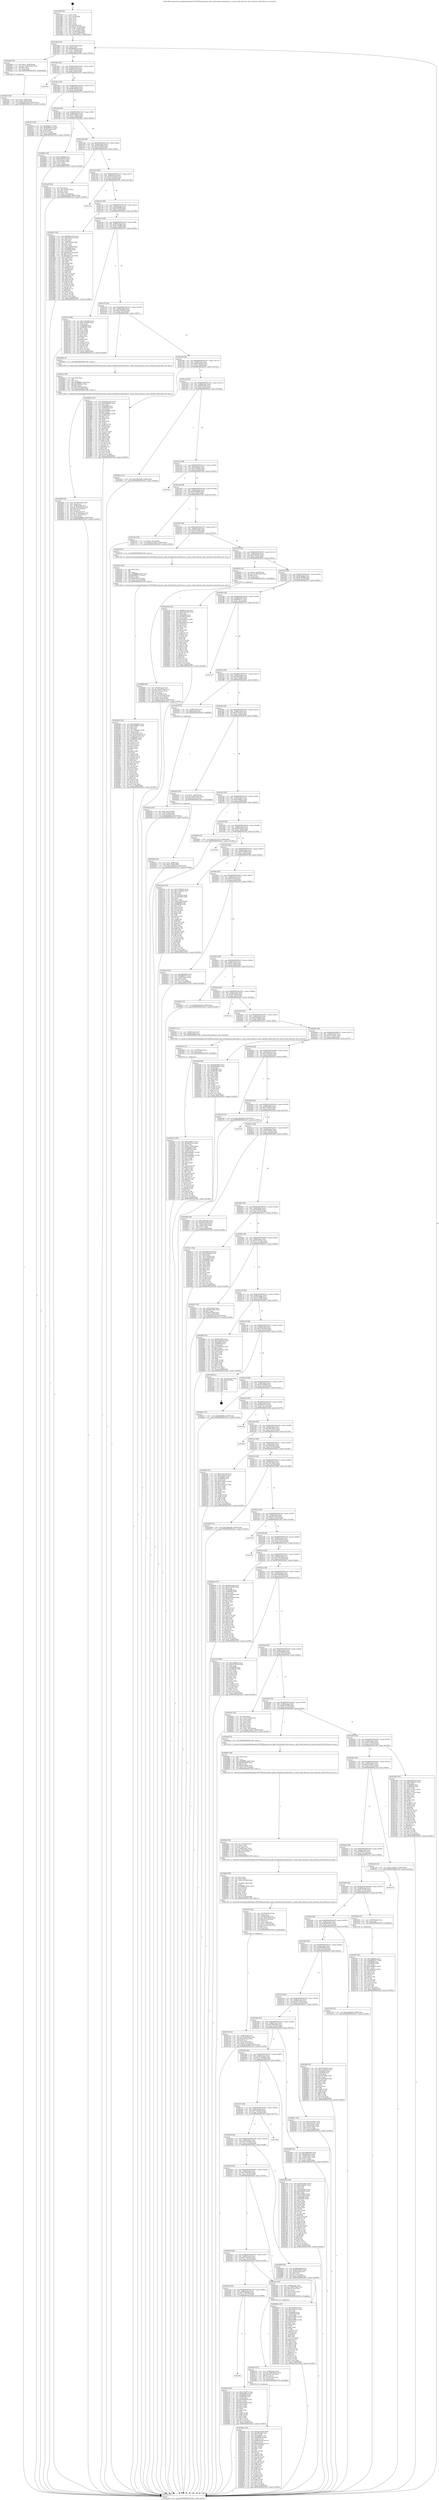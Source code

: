 digraph "0x401d60" {
  label = "0x401d60 (/mnt/c/Users/mathe/Desktop/tcc/POCII/binaries/extr_php-srcZendzend_inheritance.c_zend_verify_abstract_class_function_Final-ollvm.out::main(0))"
  labelloc = "t"
  node[shape=record]

  Entry [label="",width=0.3,height=0.3,shape=circle,fillcolor=black,style=filled]
  "0x401d92" [label="{
     0x401d92 [32]\l
     | [instrs]\l
     &nbsp;&nbsp;0x401d92 \<+6\>: mov -0x84(%rbp),%eax\l
     &nbsp;&nbsp;0x401d98 \<+2\>: mov %eax,%ecx\l
     &nbsp;&nbsp;0x401d9a \<+6\>: sub $0x8098615e,%ecx\l
     &nbsp;&nbsp;0x401da0 \<+6\>: mov %eax,-0x88(%rbp)\l
     &nbsp;&nbsp;0x401da6 \<+6\>: mov %ecx,-0x8c(%rbp)\l
     &nbsp;&nbsp;0x401dac \<+6\>: je 0000000000402490 \<main+0x730\>\l
  }"]
  "0x402490" [label="{
     0x402490 [23]\l
     | [instrs]\l
     &nbsp;&nbsp;0x402490 \<+7\>: movl $0x1,-0x50(%rbp)\l
     &nbsp;&nbsp;0x402497 \<+4\>: movslq -0x50(%rbp),%rax\l
     &nbsp;&nbsp;0x40249b \<+4\>: shl $0x2,%rax\l
     &nbsp;&nbsp;0x40249f \<+3\>: mov %rax,%rdi\l
     &nbsp;&nbsp;0x4024a2 \<+5\>: call 0000000000401050 \<malloc@plt\>\l
     | [calls]\l
     &nbsp;&nbsp;0x401050 \{1\} (unknown)\l
  }"]
  "0x401db2" [label="{
     0x401db2 [28]\l
     | [instrs]\l
     &nbsp;&nbsp;0x401db2 \<+5\>: jmp 0000000000401db7 \<main+0x57\>\l
     &nbsp;&nbsp;0x401db7 \<+6\>: mov -0x88(%rbp),%eax\l
     &nbsp;&nbsp;0x401dbd \<+5\>: sub $0x86da1145,%eax\l
     &nbsp;&nbsp;0x401dc2 \<+6\>: mov %eax,-0x90(%rbp)\l
     &nbsp;&nbsp;0x401dc8 \<+6\>: je 000000000040339c \<main+0x163c\>\l
  }"]
  Exit [label="",width=0.3,height=0.3,shape=circle,fillcolor=black,style=filled,peripheries=2]
  "0x40339c" [label="{
     0x40339c\l
  }", style=dashed]
  "0x401dce" [label="{
     0x401dce [28]\l
     | [instrs]\l
     &nbsp;&nbsp;0x401dce \<+5\>: jmp 0000000000401dd3 \<main+0x73\>\l
     &nbsp;&nbsp;0x401dd3 \<+6\>: mov -0x88(%rbp),%eax\l
     &nbsp;&nbsp;0x401dd9 \<+5\>: sub $0x8befb60a,%eax\l
     &nbsp;&nbsp;0x401dde \<+6\>: mov %eax,-0x94(%rbp)\l
     &nbsp;&nbsp;0x401de4 \<+6\>: je 0000000000402472 \<main+0x712\>\l
  }"]
  "0x4030d7" [label="{
     0x4030d7 [97]\l
     | [instrs]\l
     &nbsp;&nbsp;0x4030d7 \<+5\>: mov $0xcc9f864a,%ecx\l
     &nbsp;&nbsp;0x4030dc \<+5\>: mov $0x6d9b5917,%edx\l
     &nbsp;&nbsp;0x4030e1 \<+7\>: mov 0x406080,%esi\l
     &nbsp;&nbsp;0x4030e8 \<+8\>: mov 0x406058,%r8d\l
     &nbsp;&nbsp;0x4030f0 \<+3\>: mov %esi,%r9d\l
     &nbsp;&nbsp;0x4030f3 \<+7\>: add $0xcc56bba5,%r9d\l
     &nbsp;&nbsp;0x4030fa \<+4\>: sub $0x1,%r9d\l
     &nbsp;&nbsp;0x4030fe \<+7\>: sub $0xcc56bba5,%r9d\l
     &nbsp;&nbsp;0x403105 \<+4\>: imul %r9d,%esi\l
     &nbsp;&nbsp;0x403109 \<+3\>: and $0x1,%esi\l
     &nbsp;&nbsp;0x40310c \<+3\>: cmp $0x0,%esi\l
     &nbsp;&nbsp;0x40310f \<+4\>: sete %r10b\l
     &nbsp;&nbsp;0x403113 \<+4\>: cmp $0xa,%r8d\l
     &nbsp;&nbsp;0x403117 \<+4\>: setl %r11b\l
     &nbsp;&nbsp;0x40311b \<+3\>: mov %r10b,%bl\l
     &nbsp;&nbsp;0x40311e \<+3\>: and %r11b,%bl\l
     &nbsp;&nbsp;0x403121 \<+3\>: xor %r11b,%r10b\l
     &nbsp;&nbsp;0x403124 \<+3\>: or %r10b,%bl\l
     &nbsp;&nbsp;0x403127 \<+3\>: test $0x1,%bl\l
     &nbsp;&nbsp;0x40312a \<+3\>: cmovne %edx,%ecx\l
     &nbsp;&nbsp;0x40312d \<+6\>: mov %ecx,-0x84(%rbp)\l
     &nbsp;&nbsp;0x403133 \<+5\>: jmp 00000000004033e3 \<main+0x1683\>\l
  }"]
  "0x402472" [label="{
     0x402472 [30]\l
     | [instrs]\l
     &nbsp;&nbsp;0x402472 \<+5\>: mov $0xdf9f2e77,%eax\l
     &nbsp;&nbsp;0x402477 \<+5\>: mov $0x8098615e,%ecx\l
     &nbsp;&nbsp;0x40247c \<+3\>: mov -0x34(%rbp),%edx\l
     &nbsp;&nbsp;0x40247f \<+3\>: cmp $0x0,%edx\l
     &nbsp;&nbsp;0x402482 \<+3\>: cmove %ecx,%eax\l
     &nbsp;&nbsp;0x402485 \<+6\>: mov %eax,-0x84(%rbp)\l
     &nbsp;&nbsp;0x40248b \<+5\>: jmp 00000000004033e3 \<main+0x1683\>\l
  }"]
  "0x401dea" [label="{
     0x401dea [28]\l
     | [instrs]\l
     &nbsp;&nbsp;0x401dea \<+5\>: jmp 0000000000401def \<main+0x8f\>\l
     &nbsp;&nbsp;0x401def \<+6\>: mov -0x88(%rbp),%eax\l
     &nbsp;&nbsp;0x401df5 \<+5\>: sub $0x9174f91a,%eax\l
     &nbsp;&nbsp;0x401dfa \<+6\>: mov %eax,-0x98(%rbp)\l
     &nbsp;&nbsp;0x401e00 \<+6\>: je 00000000004028be \<main+0xb5e\>\l
  }"]
  "0x402e8b" [label="{
     0x402e8b [153]\l
     | [instrs]\l
     &nbsp;&nbsp;0x402e8b \<+5\>: mov $0xab1b2cb9,%edx\l
     &nbsp;&nbsp;0x402e90 \<+5\>: mov $0x4be3aa8,%esi\l
     &nbsp;&nbsp;0x402e95 \<+3\>: mov $0x1,%r8b\l
     &nbsp;&nbsp;0x402e98 \<+8\>: mov 0x406080,%r9d\l
     &nbsp;&nbsp;0x402ea0 \<+8\>: mov 0x406058,%r10d\l
     &nbsp;&nbsp;0x402ea8 \<+3\>: mov %r9d,%r11d\l
     &nbsp;&nbsp;0x402eab \<+7\>: sub $0xf8a393bd,%r11d\l
     &nbsp;&nbsp;0x402eb2 \<+4\>: sub $0x1,%r11d\l
     &nbsp;&nbsp;0x402eb6 \<+7\>: add $0xf8a393bd,%r11d\l
     &nbsp;&nbsp;0x402ebd \<+4\>: imul %r11d,%r9d\l
     &nbsp;&nbsp;0x402ec1 \<+4\>: and $0x1,%r9d\l
     &nbsp;&nbsp;0x402ec5 \<+4\>: cmp $0x0,%r9d\l
     &nbsp;&nbsp;0x402ec9 \<+3\>: sete %bl\l
     &nbsp;&nbsp;0x402ecc \<+4\>: cmp $0xa,%r10d\l
     &nbsp;&nbsp;0x402ed0 \<+4\>: setl %r14b\l
     &nbsp;&nbsp;0x402ed4 \<+3\>: mov %bl,%r15b\l
     &nbsp;&nbsp;0x402ed7 \<+4\>: xor $0xff,%r15b\l
     &nbsp;&nbsp;0x402edb \<+3\>: mov %r14b,%r12b\l
     &nbsp;&nbsp;0x402ede \<+4\>: xor $0xff,%r12b\l
     &nbsp;&nbsp;0x402ee2 \<+4\>: xor $0x1,%r8b\l
     &nbsp;&nbsp;0x402ee6 \<+3\>: mov %r15b,%r13b\l
     &nbsp;&nbsp;0x402ee9 \<+4\>: and $0xff,%r13b\l
     &nbsp;&nbsp;0x402eed \<+3\>: and %r8b,%bl\l
     &nbsp;&nbsp;0x402ef0 \<+3\>: mov %r12b,%al\l
     &nbsp;&nbsp;0x402ef3 \<+2\>: and $0xff,%al\l
     &nbsp;&nbsp;0x402ef5 \<+3\>: and %r8b,%r14b\l
     &nbsp;&nbsp;0x402ef8 \<+3\>: or %bl,%r13b\l
     &nbsp;&nbsp;0x402efb \<+3\>: or %r14b,%al\l
     &nbsp;&nbsp;0x402efe \<+3\>: xor %al,%r13b\l
     &nbsp;&nbsp;0x402f01 \<+3\>: or %r12b,%r15b\l
     &nbsp;&nbsp;0x402f04 \<+4\>: xor $0xff,%r15b\l
     &nbsp;&nbsp;0x402f08 \<+4\>: or $0x1,%r8b\l
     &nbsp;&nbsp;0x402f0c \<+3\>: and %r8b,%r15b\l
     &nbsp;&nbsp;0x402f0f \<+3\>: or %r15b,%r13b\l
     &nbsp;&nbsp;0x402f12 \<+4\>: test $0x1,%r13b\l
     &nbsp;&nbsp;0x402f16 \<+3\>: cmovne %esi,%edx\l
     &nbsp;&nbsp;0x402f19 \<+6\>: mov %edx,-0x84(%rbp)\l
     &nbsp;&nbsp;0x402f1f \<+5\>: jmp 00000000004033e3 \<main+0x1683\>\l
  }"]
  "0x4028be" [label="{
     0x4028be [30]\l
     | [instrs]\l
     &nbsp;&nbsp;0x4028be \<+5\>: mov $0x34324ff6,%eax\l
     &nbsp;&nbsp;0x4028c3 \<+5\>: mov $0xb16953b3,%ecx\l
     &nbsp;&nbsp;0x4028c8 \<+3\>: mov -0x7c(%rbp),%edx\l
     &nbsp;&nbsp;0x4028cb \<+3\>: cmp -0x78(%rbp),%edx\l
     &nbsp;&nbsp;0x4028ce \<+3\>: cmovl %ecx,%eax\l
     &nbsp;&nbsp;0x4028d1 \<+6\>: mov %eax,-0x84(%rbp)\l
     &nbsp;&nbsp;0x4028d7 \<+5\>: jmp 00000000004033e3 \<main+0x1683\>\l
  }"]
  "0x401e06" [label="{
     0x401e06 [28]\l
     | [instrs]\l
     &nbsp;&nbsp;0x401e06 \<+5\>: jmp 0000000000401e0b \<main+0xab\>\l
     &nbsp;&nbsp;0x401e0b \<+6\>: mov -0x88(%rbp),%eax\l
     &nbsp;&nbsp;0x401e11 \<+5\>: sub $0xa8292f38,%eax\l
     &nbsp;&nbsp;0x401e16 \<+6\>: mov %eax,-0x9c(%rbp)\l
     &nbsp;&nbsp;0x401e1c \<+6\>: je 0000000000402a5f \<main+0xcff\>\l
  }"]
  "0x402e70" [label="{
     0x402e70 [27]\l
     | [instrs]\l
     &nbsp;&nbsp;0x402e70 \<+4\>: mov -0x68(%rbp),%rax\l
     &nbsp;&nbsp;0x402e74 \<+4\>: movslq -0x80(%rbp),%rcx\l
     &nbsp;&nbsp;0x402e78 \<+4\>: imul $0x18,%rcx,%rcx\l
     &nbsp;&nbsp;0x402e7c \<+3\>: add %rcx,%rax\l
     &nbsp;&nbsp;0x402e7f \<+4\>: mov 0x10(%rax),%rax\l
     &nbsp;&nbsp;0x402e83 \<+3\>: mov %rax,%rdi\l
     &nbsp;&nbsp;0x402e86 \<+5\>: call 0000000000401030 \<free@plt\>\l
     | [calls]\l
     &nbsp;&nbsp;0x401030 \{1\} (unknown)\l
  }"]
  "0x402a5f" [label="{
     0x402a5f [28]\l
     | [instrs]\l
     &nbsp;&nbsp;0x402a5f \<+2\>: xor %eax,%eax\l
     &nbsp;&nbsp;0x402a61 \<+3\>: mov -0x74(%rbp),%ecx\l
     &nbsp;&nbsp;0x402a64 \<+3\>: sub $0x1,%eax\l
     &nbsp;&nbsp;0x402a67 \<+2\>: sub %eax,%ecx\l
     &nbsp;&nbsp;0x402a69 \<+3\>: mov %ecx,-0x74(%rbp)\l
     &nbsp;&nbsp;0x402a6c \<+10\>: movl $0xb15eb9f9,-0x84(%rbp)\l
     &nbsp;&nbsp;0x402a76 \<+5\>: jmp 00000000004033e3 \<main+0x1683\>\l
  }"]
  "0x401e22" [label="{
     0x401e22 [28]\l
     | [instrs]\l
     &nbsp;&nbsp;0x401e22 \<+5\>: jmp 0000000000401e27 \<main+0xc7\>\l
     &nbsp;&nbsp;0x401e27 \<+6\>: mov -0x88(%rbp),%eax\l
     &nbsp;&nbsp;0x401e2d \<+5\>: sub $0xab1b2cb9,%eax\l
     &nbsp;&nbsp;0x401e32 \<+6\>: mov %eax,-0xa0(%rbp)\l
     &nbsp;&nbsp;0x401e38 \<+6\>: je 0000000000403354 \<main+0x15f4\>\l
  }"]
  "0x402d2c" [label="{
     0x402d2c [158]\l
     | [instrs]\l
     &nbsp;&nbsp;0x402d2c \<+5\>: mov $0x270af975,%eax\l
     &nbsp;&nbsp;0x402d31 \<+5\>: mov $0xb92f7af1,%ecx\l
     &nbsp;&nbsp;0x402d36 \<+2\>: mov $0x1,%dl\l
     &nbsp;&nbsp;0x402d38 \<+7\>: movl $0x0,-0x80(%rbp)\l
     &nbsp;&nbsp;0x402d3f \<+8\>: mov 0x406080,%r8d\l
     &nbsp;&nbsp;0x402d47 \<+8\>: mov 0x406058,%r9d\l
     &nbsp;&nbsp;0x402d4f \<+3\>: mov %r8d,%r10d\l
     &nbsp;&nbsp;0x402d52 \<+7\>: add $0xb4496b81,%r10d\l
     &nbsp;&nbsp;0x402d59 \<+4\>: sub $0x1,%r10d\l
     &nbsp;&nbsp;0x402d5d \<+7\>: sub $0xb4496b81,%r10d\l
     &nbsp;&nbsp;0x402d64 \<+4\>: imul %r10d,%r8d\l
     &nbsp;&nbsp;0x402d68 \<+4\>: and $0x1,%r8d\l
     &nbsp;&nbsp;0x402d6c \<+4\>: cmp $0x0,%r8d\l
     &nbsp;&nbsp;0x402d70 \<+4\>: sete %r11b\l
     &nbsp;&nbsp;0x402d74 \<+4\>: cmp $0xa,%r9d\l
     &nbsp;&nbsp;0x402d78 \<+3\>: setl %bl\l
     &nbsp;&nbsp;0x402d7b \<+3\>: mov %r11b,%r14b\l
     &nbsp;&nbsp;0x402d7e \<+4\>: xor $0xff,%r14b\l
     &nbsp;&nbsp;0x402d82 \<+3\>: mov %bl,%r15b\l
     &nbsp;&nbsp;0x402d85 \<+4\>: xor $0xff,%r15b\l
     &nbsp;&nbsp;0x402d89 \<+3\>: xor $0x1,%dl\l
     &nbsp;&nbsp;0x402d8c \<+3\>: mov %r14b,%r12b\l
     &nbsp;&nbsp;0x402d8f \<+4\>: and $0xff,%r12b\l
     &nbsp;&nbsp;0x402d93 \<+3\>: and %dl,%r11b\l
     &nbsp;&nbsp;0x402d96 \<+3\>: mov %r15b,%r13b\l
     &nbsp;&nbsp;0x402d99 \<+4\>: and $0xff,%r13b\l
     &nbsp;&nbsp;0x402d9d \<+2\>: and %dl,%bl\l
     &nbsp;&nbsp;0x402d9f \<+3\>: or %r11b,%r12b\l
     &nbsp;&nbsp;0x402da2 \<+3\>: or %bl,%r13b\l
     &nbsp;&nbsp;0x402da5 \<+3\>: xor %r13b,%r12b\l
     &nbsp;&nbsp;0x402da8 \<+3\>: or %r15b,%r14b\l
     &nbsp;&nbsp;0x402dab \<+4\>: xor $0xff,%r14b\l
     &nbsp;&nbsp;0x402daf \<+3\>: or $0x1,%dl\l
     &nbsp;&nbsp;0x402db2 \<+3\>: and %dl,%r14b\l
     &nbsp;&nbsp;0x402db5 \<+3\>: or %r14b,%r12b\l
     &nbsp;&nbsp;0x402db8 \<+4\>: test $0x1,%r12b\l
     &nbsp;&nbsp;0x402dbc \<+3\>: cmovne %ecx,%eax\l
     &nbsp;&nbsp;0x402dbf \<+6\>: mov %eax,-0x84(%rbp)\l
     &nbsp;&nbsp;0x402dc5 \<+5\>: jmp 00000000004033e3 \<main+0x1683\>\l
  }"]
  "0x403354" [label="{
     0x403354\l
  }", style=dashed]
  "0x401e3e" [label="{
     0x401e3e [28]\l
     | [instrs]\l
     &nbsp;&nbsp;0x401e3e \<+5\>: jmp 0000000000401e43 \<main+0xe3\>\l
     &nbsp;&nbsp;0x401e43 \<+6\>: mov -0x88(%rbp),%eax\l
     &nbsp;&nbsp;0x401e49 \<+5\>: sub $0xabcfb089,%eax\l
     &nbsp;&nbsp;0x401e4e \<+6\>: mov %eax,-0xa4(%rbp)\l
     &nbsp;&nbsp;0x401e54 \<+6\>: je 0000000000402fc6 \<main+0x1266\>\l
  }"]
  "0x402d20" [label="{
     0x402d20 [12]\l
     | [instrs]\l
     &nbsp;&nbsp;0x402d20 \<+4\>: mov -0x58(%rbp),%rsi\l
     &nbsp;&nbsp;0x402d24 \<+3\>: mov %rsi,%rdi\l
     &nbsp;&nbsp;0x402d27 \<+5\>: call 0000000000401030 \<free@plt\>\l
     | [calls]\l
     &nbsp;&nbsp;0x401030 \{1\} (unknown)\l
  }"]
  "0x402fc6" [label="{
     0x402fc6 [160]\l
     | [instrs]\l
     &nbsp;&nbsp;0x402fc6 \<+5\>: mov $0x86da1145,%eax\l
     &nbsp;&nbsp;0x402fcb \<+5\>: mov $0x3e813624,%ecx\l
     &nbsp;&nbsp;0x402fd0 \<+2\>: mov $0x1,%dl\l
     &nbsp;&nbsp;0x402fd2 \<+2\>: xor %esi,%esi\l
     &nbsp;&nbsp;0x402fd4 \<+3\>: mov -0x80(%rbp),%edi\l
     &nbsp;&nbsp;0x402fd7 \<+3\>: sub $0x1,%esi\l
     &nbsp;&nbsp;0x402fda \<+2\>: sub %esi,%edi\l
     &nbsp;&nbsp;0x402fdc \<+3\>: mov %edi,-0x80(%rbp)\l
     &nbsp;&nbsp;0x402fdf \<+7\>: mov 0x406080,%esi\l
     &nbsp;&nbsp;0x402fe6 \<+7\>: mov 0x406058,%edi\l
     &nbsp;&nbsp;0x402fed \<+3\>: mov %esi,%r8d\l
     &nbsp;&nbsp;0x402ff0 \<+7\>: add $0xd3b21c42,%r8d\l
     &nbsp;&nbsp;0x402ff7 \<+4\>: sub $0x1,%r8d\l
     &nbsp;&nbsp;0x402ffb \<+7\>: sub $0xd3b21c42,%r8d\l
     &nbsp;&nbsp;0x403002 \<+4\>: imul %r8d,%esi\l
     &nbsp;&nbsp;0x403006 \<+3\>: and $0x1,%esi\l
     &nbsp;&nbsp;0x403009 \<+3\>: cmp $0x0,%esi\l
     &nbsp;&nbsp;0x40300c \<+4\>: sete %r9b\l
     &nbsp;&nbsp;0x403010 \<+3\>: cmp $0xa,%edi\l
     &nbsp;&nbsp;0x403013 \<+4\>: setl %r10b\l
     &nbsp;&nbsp;0x403017 \<+3\>: mov %r9b,%r11b\l
     &nbsp;&nbsp;0x40301a \<+4\>: xor $0xff,%r11b\l
     &nbsp;&nbsp;0x40301e \<+3\>: mov %r10b,%bl\l
     &nbsp;&nbsp;0x403021 \<+3\>: xor $0xff,%bl\l
     &nbsp;&nbsp;0x403024 \<+3\>: xor $0x0,%dl\l
     &nbsp;&nbsp;0x403027 \<+3\>: mov %r11b,%r14b\l
     &nbsp;&nbsp;0x40302a \<+4\>: and $0x0,%r14b\l
     &nbsp;&nbsp;0x40302e \<+3\>: and %dl,%r9b\l
     &nbsp;&nbsp;0x403031 \<+3\>: mov %bl,%r15b\l
     &nbsp;&nbsp;0x403034 \<+4\>: and $0x0,%r15b\l
     &nbsp;&nbsp;0x403038 \<+3\>: and %dl,%r10b\l
     &nbsp;&nbsp;0x40303b \<+3\>: or %r9b,%r14b\l
     &nbsp;&nbsp;0x40303e \<+3\>: or %r10b,%r15b\l
     &nbsp;&nbsp;0x403041 \<+3\>: xor %r15b,%r14b\l
     &nbsp;&nbsp;0x403044 \<+3\>: or %bl,%r11b\l
     &nbsp;&nbsp;0x403047 \<+4\>: xor $0xff,%r11b\l
     &nbsp;&nbsp;0x40304b \<+3\>: or $0x0,%dl\l
     &nbsp;&nbsp;0x40304e \<+3\>: and %dl,%r11b\l
     &nbsp;&nbsp;0x403051 \<+3\>: or %r11b,%r14b\l
     &nbsp;&nbsp;0x403054 \<+4\>: test $0x1,%r14b\l
     &nbsp;&nbsp;0x403058 \<+3\>: cmovne %ecx,%eax\l
     &nbsp;&nbsp;0x40305b \<+6\>: mov %eax,-0x84(%rbp)\l
     &nbsp;&nbsp;0x403061 \<+5\>: jmp 00000000004033e3 \<main+0x1683\>\l
  }"]
  "0x401e5a" [label="{
     0x401e5a [28]\l
     | [instrs]\l
     &nbsp;&nbsp;0x401e5a \<+5\>: jmp 0000000000401e5f \<main+0xff\>\l
     &nbsp;&nbsp;0x401e5f \<+6\>: mov -0x88(%rbp),%eax\l
     &nbsp;&nbsp;0x401e65 \<+5\>: sub $0xb15eb9f9,%eax\l
     &nbsp;&nbsp;0x401e6a \<+6\>: mov %eax,-0xa8(%rbp)\l
     &nbsp;&nbsp;0x401e70 \<+6\>: je 0000000000402767 \<main+0xa07\>\l
  }"]
  "0x40240a" [label="{
     0x40240a\l
  }", style=dashed]
  "0x402767" [label="{
     0x402767 [86]\l
     | [instrs]\l
     &nbsp;&nbsp;0x402767 \<+5\>: mov $0x7148e563,%eax\l
     &nbsp;&nbsp;0x40276c \<+5\>: mov $0xf71bc859,%ecx\l
     &nbsp;&nbsp;0x402771 \<+2\>: xor %edx,%edx\l
     &nbsp;&nbsp;0x402773 \<+7\>: mov 0x406080,%esi\l
     &nbsp;&nbsp;0x40277a \<+7\>: mov 0x406058,%edi\l
     &nbsp;&nbsp;0x402781 \<+3\>: sub $0x1,%edx\l
     &nbsp;&nbsp;0x402784 \<+3\>: mov %esi,%r8d\l
     &nbsp;&nbsp;0x402787 \<+3\>: add %edx,%r8d\l
     &nbsp;&nbsp;0x40278a \<+4\>: imul %r8d,%esi\l
     &nbsp;&nbsp;0x40278e \<+3\>: and $0x1,%esi\l
     &nbsp;&nbsp;0x402791 \<+3\>: cmp $0x0,%esi\l
     &nbsp;&nbsp;0x402794 \<+4\>: sete %r9b\l
     &nbsp;&nbsp;0x402798 \<+3\>: cmp $0xa,%edi\l
     &nbsp;&nbsp;0x40279b \<+4\>: setl %r10b\l
     &nbsp;&nbsp;0x40279f \<+3\>: mov %r9b,%r11b\l
     &nbsp;&nbsp;0x4027a2 \<+3\>: and %r10b,%r11b\l
     &nbsp;&nbsp;0x4027a5 \<+3\>: xor %r10b,%r9b\l
     &nbsp;&nbsp;0x4027a8 \<+3\>: or %r9b,%r11b\l
     &nbsp;&nbsp;0x4027ab \<+4\>: test $0x1,%r11b\l
     &nbsp;&nbsp;0x4027af \<+3\>: cmovne %ecx,%eax\l
     &nbsp;&nbsp;0x4027b2 \<+6\>: mov %eax,-0x84(%rbp)\l
     &nbsp;&nbsp;0x4027b8 \<+5\>: jmp 00000000004033e3 \<main+0x1683\>\l
  }"]
  "0x401e76" [label="{
     0x401e76 [28]\l
     | [instrs]\l
     &nbsp;&nbsp;0x401e76 \<+5\>: jmp 0000000000401e7b \<main+0x11b\>\l
     &nbsp;&nbsp;0x401e7b \<+6\>: mov -0x88(%rbp),%eax\l
     &nbsp;&nbsp;0x401e81 \<+5\>: sub $0xb16953b3,%eax\l
     &nbsp;&nbsp;0x401e86 \<+6\>: mov %eax,-0xac(%rbp)\l
     &nbsp;&nbsp;0x401e8c \<+6\>: je 00000000004028dc \<main+0xb7c\>\l
  }"]
  "0x402cb8" [label="{
     0x402cb8 [91]\l
     | [instrs]\l
     &nbsp;&nbsp;0x402cb8 \<+5\>: mov $0x270af975,%eax\l
     &nbsp;&nbsp;0x402cbd \<+5\>: mov $0xb5b6bcd,%ecx\l
     &nbsp;&nbsp;0x402cc2 \<+7\>: mov 0x406080,%edx\l
     &nbsp;&nbsp;0x402cc9 \<+7\>: mov 0x406058,%esi\l
     &nbsp;&nbsp;0x402cd0 \<+2\>: mov %edx,%edi\l
     &nbsp;&nbsp;0x402cd2 \<+6\>: sub $0x3d02028,%edi\l
     &nbsp;&nbsp;0x402cd8 \<+3\>: sub $0x1,%edi\l
     &nbsp;&nbsp;0x402cdb \<+6\>: add $0x3d02028,%edi\l
     &nbsp;&nbsp;0x402ce1 \<+3\>: imul %edi,%edx\l
     &nbsp;&nbsp;0x402ce4 \<+3\>: and $0x1,%edx\l
     &nbsp;&nbsp;0x402ce7 \<+3\>: cmp $0x0,%edx\l
     &nbsp;&nbsp;0x402cea \<+4\>: sete %r8b\l
     &nbsp;&nbsp;0x402cee \<+3\>: cmp $0xa,%esi\l
     &nbsp;&nbsp;0x402cf1 \<+4\>: setl %r9b\l
     &nbsp;&nbsp;0x402cf5 \<+3\>: mov %r8b,%r10b\l
     &nbsp;&nbsp;0x402cf8 \<+3\>: and %r9b,%r10b\l
     &nbsp;&nbsp;0x402cfb \<+3\>: xor %r9b,%r8b\l
     &nbsp;&nbsp;0x402cfe \<+3\>: or %r8b,%r10b\l
     &nbsp;&nbsp;0x402d01 \<+4\>: test $0x1,%r10b\l
     &nbsp;&nbsp;0x402d05 \<+3\>: cmovne %ecx,%eax\l
     &nbsp;&nbsp;0x402d08 \<+6\>: mov %eax,-0x84(%rbp)\l
     &nbsp;&nbsp;0x402d0e \<+5\>: jmp 00000000004033e3 \<main+0x1683\>\l
  }"]
  "0x4028dc" [label="{
     0x4028dc [5]\l
     | [instrs]\l
     &nbsp;&nbsp;0x4028dc \<+5\>: call 0000000000401160 \<next_i\>\l
     | [calls]\l
     &nbsp;&nbsp;0x401160 \{1\} (/mnt/c/Users/mathe/Desktop/tcc/POCII/binaries/extr_php-srcZendzend_inheritance.c_zend_verify_abstract_class_function_Final-ollvm.out::next_i)\l
  }"]
  "0x401e92" [label="{
     0x401e92 [28]\l
     | [instrs]\l
     &nbsp;&nbsp;0x401e92 \<+5\>: jmp 0000000000401e97 \<main+0x137\>\l
     &nbsp;&nbsp;0x401e97 \<+6\>: mov -0x88(%rbp),%eax\l
     &nbsp;&nbsp;0x401e9d \<+5\>: sub $0xb6245c64,%eax\l
     &nbsp;&nbsp;0x401ea2 \<+6\>: mov %eax,-0xb0(%rbp)\l
     &nbsp;&nbsp;0x401ea8 \<+6\>: je 0000000000402f33 \<main+0x11d3\>\l
  }"]
  "0x4023ee" [label="{
     0x4023ee [28]\l
     | [instrs]\l
     &nbsp;&nbsp;0x4023ee \<+5\>: jmp 00000000004023f3 \<main+0x693\>\l
     &nbsp;&nbsp;0x4023f3 \<+6\>: mov -0x88(%rbp),%eax\l
     &nbsp;&nbsp;0x4023f9 \<+5\>: sub $0x7e4d5328,%eax\l
     &nbsp;&nbsp;0x4023fe \<+6\>: mov %eax,-0x174(%rbp)\l
     &nbsp;&nbsp;0x402404 \<+6\>: je 0000000000402cb8 \<main+0xf58\>\l
  }"]
  "0x402f33" [label="{
     0x402f33 [147]\l
     | [instrs]\l
     &nbsp;&nbsp;0x402f33 \<+5\>: mov $0x86da1145,%eax\l
     &nbsp;&nbsp;0x402f38 \<+5\>: mov $0xabcfb089,%ecx\l
     &nbsp;&nbsp;0x402f3d \<+2\>: mov $0x1,%dl\l
     &nbsp;&nbsp;0x402f3f \<+7\>: mov 0x406080,%esi\l
     &nbsp;&nbsp;0x402f46 \<+7\>: mov 0x406058,%edi\l
     &nbsp;&nbsp;0x402f4d \<+3\>: mov %esi,%r8d\l
     &nbsp;&nbsp;0x402f50 \<+7\>: add $0xae8096be,%r8d\l
     &nbsp;&nbsp;0x402f57 \<+4\>: sub $0x1,%r8d\l
     &nbsp;&nbsp;0x402f5b \<+7\>: sub $0xae8096be,%r8d\l
     &nbsp;&nbsp;0x402f62 \<+4\>: imul %r8d,%esi\l
     &nbsp;&nbsp;0x402f66 \<+3\>: and $0x1,%esi\l
     &nbsp;&nbsp;0x402f69 \<+3\>: cmp $0x0,%esi\l
     &nbsp;&nbsp;0x402f6c \<+4\>: sete %r9b\l
     &nbsp;&nbsp;0x402f70 \<+3\>: cmp $0xa,%edi\l
     &nbsp;&nbsp;0x402f73 \<+4\>: setl %r10b\l
     &nbsp;&nbsp;0x402f77 \<+3\>: mov %r9b,%r11b\l
     &nbsp;&nbsp;0x402f7a \<+4\>: xor $0xff,%r11b\l
     &nbsp;&nbsp;0x402f7e \<+3\>: mov %r10b,%bl\l
     &nbsp;&nbsp;0x402f81 \<+3\>: xor $0xff,%bl\l
     &nbsp;&nbsp;0x402f84 \<+3\>: xor $0x1,%dl\l
     &nbsp;&nbsp;0x402f87 \<+3\>: mov %r11b,%r14b\l
     &nbsp;&nbsp;0x402f8a \<+4\>: and $0xff,%r14b\l
     &nbsp;&nbsp;0x402f8e \<+3\>: and %dl,%r9b\l
     &nbsp;&nbsp;0x402f91 \<+3\>: mov %bl,%r15b\l
     &nbsp;&nbsp;0x402f94 \<+4\>: and $0xff,%r15b\l
     &nbsp;&nbsp;0x402f98 \<+3\>: and %dl,%r10b\l
     &nbsp;&nbsp;0x402f9b \<+3\>: or %r9b,%r14b\l
     &nbsp;&nbsp;0x402f9e \<+3\>: or %r10b,%r15b\l
     &nbsp;&nbsp;0x402fa1 \<+3\>: xor %r15b,%r14b\l
     &nbsp;&nbsp;0x402fa4 \<+3\>: or %bl,%r11b\l
     &nbsp;&nbsp;0x402fa7 \<+4\>: xor $0xff,%r11b\l
     &nbsp;&nbsp;0x402fab \<+3\>: or $0x1,%dl\l
     &nbsp;&nbsp;0x402fae \<+3\>: and %dl,%r11b\l
     &nbsp;&nbsp;0x402fb1 \<+3\>: or %r11b,%r14b\l
     &nbsp;&nbsp;0x402fb4 \<+4\>: test $0x1,%r14b\l
     &nbsp;&nbsp;0x402fb8 \<+3\>: cmovne %ecx,%eax\l
     &nbsp;&nbsp;0x402fbb \<+6\>: mov %eax,-0x84(%rbp)\l
     &nbsp;&nbsp;0x402fc1 \<+5\>: jmp 00000000004033e3 \<main+0x1683\>\l
  }"]
  "0x401eae" [label="{
     0x401eae [28]\l
     | [instrs]\l
     &nbsp;&nbsp;0x401eae \<+5\>: jmp 0000000000401eb3 \<main+0x153\>\l
     &nbsp;&nbsp;0x401eb3 \<+6\>: mov -0x88(%rbp),%eax\l
     &nbsp;&nbsp;0x401eb9 \<+5\>: sub $0xb92f7af1,%eax\l
     &nbsp;&nbsp;0x401ebe \<+6\>: mov %eax,-0xb4(%rbp)\l
     &nbsp;&nbsp;0x401ec4 \<+6\>: je 0000000000402dca \<main+0x106a\>\l
  }"]
  "0x402e52" [label="{
     0x402e52 [30]\l
     | [instrs]\l
     &nbsp;&nbsp;0x402e52 \<+4\>: mov -0x68(%rbp),%rax\l
     &nbsp;&nbsp;0x402e56 \<+4\>: movslq -0x80(%rbp),%rcx\l
     &nbsp;&nbsp;0x402e5a \<+4\>: imul $0x18,%rcx,%rcx\l
     &nbsp;&nbsp;0x402e5e \<+3\>: add %rcx,%rax\l
     &nbsp;&nbsp;0x402e61 \<+4\>: mov 0x10(%rax),%rax\l
     &nbsp;&nbsp;0x402e65 \<+3\>: mov (%rax),%rax\l
     &nbsp;&nbsp;0x402e68 \<+3\>: mov %rax,%rdi\l
     &nbsp;&nbsp;0x402e6b \<+5\>: call 0000000000401030 \<free@plt\>\l
     | [calls]\l
     &nbsp;&nbsp;0x401030 \{1\} (unknown)\l
  }"]
  "0x402dca" [label="{
     0x402dca [15]\l
     | [instrs]\l
     &nbsp;&nbsp;0x402dca \<+10\>: movl $0x706e0a9e,-0x84(%rbp)\l
     &nbsp;&nbsp;0x402dd4 \<+5\>: jmp 00000000004033e3 \<main+0x1683\>\l
  }"]
  "0x401eca" [label="{
     0x401eca [28]\l
     | [instrs]\l
     &nbsp;&nbsp;0x401eca \<+5\>: jmp 0000000000401ecf \<main+0x16f\>\l
     &nbsp;&nbsp;0x401ecf \<+6\>: mov -0x88(%rbp),%eax\l
     &nbsp;&nbsp;0x401ed5 \<+5\>: sub $0xcc9f864a,%eax\l
     &nbsp;&nbsp;0x401eda \<+6\>: mov %eax,-0xb8(%rbp)\l
     &nbsp;&nbsp;0x401ee0 \<+6\>: je 00000000004033be \<main+0x165e\>\l
  }"]
  "0x4023d2" [label="{
     0x4023d2 [28]\l
     | [instrs]\l
     &nbsp;&nbsp;0x4023d2 \<+5\>: jmp 00000000004023d7 \<main+0x677\>\l
     &nbsp;&nbsp;0x4023d7 \<+6\>: mov -0x88(%rbp),%eax\l
     &nbsp;&nbsp;0x4023dd \<+5\>: sub $0x7e3e2ca3,%eax\l
     &nbsp;&nbsp;0x4023e2 \<+6\>: mov %eax,-0x170(%rbp)\l
     &nbsp;&nbsp;0x4023e8 \<+6\>: je 0000000000402e52 \<main+0x10f2\>\l
  }"]
  "0x4033be" [label="{
     0x4033be\l
  }", style=dashed]
  "0x401ee6" [label="{
     0x401ee6 [28]\l
     | [instrs]\l
     &nbsp;&nbsp;0x401ee6 \<+5\>: jmp 0000000000401eeb \<main+0x18b\>\l
     &nbsp;&nbsp;0x401eeb \<+6\>: mov -0x88(%rbp),%eax\l
     &nbsp;&nbsp;0x401ef1 \<+5\>: sub $0xcdc6693f,%eax\l
     &nbsp;&nbsp;0x401ef6 \<+6\>: mov %eax,-0xbc(%rbp)\l
     &nbsp;&nbsp;0x401efc \<+6\>: je 000000000040316a \<main+0x140a\>\l
  }"]
  "0x4029bd" [label="{
     0x4029bd [147]\l
     | [instrs]\l
     &nbsp;&nbsp;0x4029bd \<+5\>: mov $0x6d14db4,%eax\l
     &nbsp;&nbsp;0x4029c2 \<+5\>: mov $0x1e881e31,%ecx\l
     &nbsp;&nbsp;0x4029c7 \<+2\>: mov $0x1,%dl\l
     &nbsp;&nbsp;0x4029c9 \<+7\>: mov 0x406080,%esi\l
     &nbsp;&nbsp;0x4029d0 \<+7\>: mov 0x406058,%edi\l
     &nbsp;&nbsp;0x4029d7 \<+3\>: mov %esi,%r8d\l
     &nbsp;&nbsp;0x4029da \<+7\>: add $0x616d9fc3,%r8d\l
     &nbsp;&nbsp;0x4029e1 \<+4\>: sub $0x1,%r8d\l
     &nbsp;&nbsp;0x4029e5 \<+7\>: sub $0x616d9fc3,%r8d\l
     &nbsp;&nbsp;0x4029ec \<+4\>: imul %r8d,%esi\l
     &nbsp;&nbsp;0x4029f0 \<+3\>: and $0x1,%esi\l
     &nbsp;&nbsp;0x4029f3 \<+3\>: cmp $0x0,%esi\l
     &nbsp;&nbsp;0x4029f6 \<+4\>: sete %r9b\l
     &nbsp;&nbsp;0x4029fa \<+3\>: cmp $0xa,%edi\l
     &nbsp;&nbsp;0x4029fd \<+4\>: setl %r10b\l
     &nbsp;&nbsp;0x402a01 \<+3\>: mov %r9b,%r11b\l
     &nbsp;&nbsp;0x402a04 \<+4\>: xor $0xff,%r11b\l
     &nbsp;&nbsp;0x402a08 \<+3\>: mov %r10b,%bl\l
     &nbsp;&nbsp;0x402a0b \<+3\>: xor $0xff,%bl\l
     &nbsp;&nbsp;0x402a0e \<+3\>: xor $0x0,%dl\l
     &nbsp;&nbsp;0x402a11 \<+3\>: mov %r11b,%r14b\l
     &nbsp;&nbsp;0x402a14 \<+4\>: and $0x0,%r14b\l
     &nbsp;&nbsp;0x402a18 \<+3\>: and %dl,%r9b\l
     &nbsp;&nbsp;0x402a1b \<+3\>: mov %bl,%r15b\l
     &nbsp;&nbsp;0x402a1e \<+4\>: and $0x0,%r15b\l
     &nbsp;&nbsp;0x402a22 \<+3\>: and %dl,%r10b\l
     &nbsp;&nbsp;0x402a25 \<+3\>: or %r9b,%r14b\l
     &nbsp;&nbsp;0x402a28 \<+3\>: or %r10b,%r15b\l
     &nbsp;&nbsp;0x402a2b \<+3\>: xor %r15b,%r14b\l
     &nbsp;&nbsp;0x402a2e \<+3\>: or %bl,%r11b\l
     &nbsp;&nbsp;0x402a31 \<+4\>: xor $0xff,%r11b\l
     &nbsp;&nbsp;0x402a35 \<+3\>: or $0x0,%dl\l
     &nbsp;&nbsp;0x402a38 \<+3\>: and %dl,%r11b\l
     &nbsp;&nbsp;0x402a3b \<+3\>: or %r11b,%r14b\l
     &nbsp;&nbsp;0x402a3e \<+4\>: test $0x1,%r14b\l
     &nbsp;&nbsp;0x402a42 \<+3\>: cmovne %ecx,%eax\l
     &nbsp;&nbsp;0x402a45 \<+6\>: mov %eax,-0x84(%rbp)\l
     &nbsp;&nbsp;0x402a4b \<+5\>: jmp 00000000004033e3 \<main+0x1683\>\l
  }"]
  "0x40316a" [label="{
     0x40316a [22]\l
     | [instrs]\l
     &nbsp;&nbsp;0x40316a \<+7\>: movl $0x0,-0x3c(%rbp)\l
     &nbsp;&nbsp;0x403171 \<+10\>: movl $0x5c27394c,-0x84(%rbp)\l
     &nbsp;&nbsp;0x40317b \<+5\>: jmp 00000000004033e3 \<main+0x1683\>\l
  }"]
  "0x401f02" [label="{
     0x401f02 [28]\l
     | [instrs]\l
     &nbsp;&nbsp;0x401f02 \<+5\>: jmp 0000000000401f07 \<main+0x1a7\>\l
     &nbsp;&nbsp;0x401f07 \<+6\>: mov -0x88(%rbp),%eax\l
     &nbsp;&nbsp;0x401f0d \<+5\>: sub $0xd3b6ce8d,%eax\l
     &nbsp;&nbsp;0x401f12 \<+6\>: mov %eax,-0xc0(%rbp)\l
     &nbsp;&nbsp;0x401f18 \<+6\>: je 0000000000402535 \<main+0x7d5\>\l
  }"]
  "0x402909" [label="{
     0x402909 [53]\l
     | [instrs]\l
     &nbsp;&nbsp;0x402909 \<+6\>: mov -0x188(%rbp),%ecx\l
     &nbsp;&nbsp;0x40290f \<+3\>: imul %eax,%ecx\l
     &nbsp;&nbsp;0x402912 \<+4\>: mov -0x68(%rbp),%rsi\l
     &nbsp;&nbsp;0x402916 \<+4\>: movslq -0x6c(%rbp),%rdi\l
     &nbsp;&nbsp;0x40291a \<+4\>: imul $0x18,%rdi,%rdi\l
     &nbsp;&nbsp;0x40291e \<+3\>: add %rdi,%rsi\l
     &nbsp;&nbsp;0x402921 \<+4\>: mov 0x10(%rsi),%rsi\l
     &nbsp;&nbsp;0x402925 \<+4\>: movslq -0x74(%rbp),%rdi\l
     &nbsp;&nbsp;0x402929 \<+4\>: mov (%rsi,%rdi,8),%rsi\l
     &nbsp;&nbsp;0x40292d \<+2\>: mov %ecx,(%rsi)\l
     &nbsp;&nbsp;0x40292f \<+10\>: movl $0x56e8f0b6,-0x84(%rbp)\l
     &nbsp;&nbsp;0x402939 \<+5\>: jmp 00000000004033e3 \<main+0x1683\>\l
  }"]
  "0x402535" [label="{
     0x402535 [5]\l
     | [instrs]\l
     &nbsp;&nbsp;0x402535 \<+5\>: call 0000000000401160 \<next_i\>\l
     | [calls]\l
     &nbsp;&nbsp;0x401160 \{1\} (/mnt/c/Users/mathe/Desktop/tcc/POCII/binaries/extr_php-srcZendzend_inheritance.c_zend_verify_abstract_class_function_Final-ollvm.out::next_i)\l
  }"]
  "0x401f1e" [label="{
     0x401f1e [28]\l
     | [instrs]\l
     &nbsp;&nbsp;0x401f1e \<+5\>: jmp 0000000000401f23 \<main+0x1c3\>\l
     &nbsp;&nbsp;0x401f23 \<+6\>: mov -0x88(%rbp),%eax\l
     &nbsp;&nbsp;0x401f29 \<+5\>: sub $0xd7364eb7,%eax\l
     &nbsp;&nbsp;0x401f2e \<+6\>: mov %eax,-0xc4(%rbp)\l
     &nbsp;&nbsp;0x401f34 \<+6\>: je 0000000000402876 \<main+0xb16\>\l
  }"]
  "0x4028e1" [label="{
     0x4028e1 [40]\l
     | [instrs]\l
     &nbsp;&nbsp;0x4028e1 \<+5\>: mov $0x2,%ecx\l
     &nbsp;&nbsp;0x4028e6 \<+1\>: cltd\l
     &nbsp;&nbsp;0x4028e7 \<+2\>: idiv %ecx\l
     &nbsp;&nbsp;0x4028e9 \<+6\>: imul $0xfffffffe,%edx,%ecx\l
     &nbsp;&nbsp;0x4028ef \<+6\>: add $0x26fe6eac,%ecx\l
     &nbsp;&nbsp;0x4028f5 \<+3\>: add $0x1,%ecx\l
     &nbsp;&nbsp;0x4028f8 \<+6\>: sub $0x26fe6eac,%ecx\l
     &nbsp;&nbsp;0x4028fe \<+6\>: mov %ecx,-0x188(%rbp)\l
     &nbsp;&nbsp;0x402904 \<+5\>: call 0000000000401160 \<next_i\>\l
     | [calls]\l
     &nbsp;&nbsp;0x401160 \{1\} (/mnt/c/Users/mathe/Desktop/tcc/POCII/binaries/extr_php-srcZendzend_inheritance.c_zend_verify_abstract_class_function_Final-ollvm.out::next_i)\l
  }"]
  "0x402876" [label="{
     0x402876 [23]\l
     | [instrs]\l
     &nbsp;&nbsp;0x402876 \<+7\>: movl $0x1,-0x78(%rbp)\l
     &nbsp;&nbsp;0x40287d \<+4\>: movslq -0x78(%rbp),%rax\l
     &nbsp;&nbsp;0x402881 \<+4\>: shl $0x2,%rax\l
     &nbsp;&nbsp;0x402885 \<+3\>: mov %rax,%rdi\l
     &nbsp;&nbsp;0x402888 \<+5\>: call 0000000000401050 \<malloc@plt\>\l
     | [calls]\l
     &nbsp;&nbsp;0x401050 \{1\} (unknown)\l
  }"]
  "0x401f3a" [label="{
     0x401f3a [28]\l
     | [instrs]\l
     &nbsp;&nbsp;0x401f3a \<+5\>: jmp 0000000000401f3f \<main+0x1df\>\l
     &nbsp;&nbsp;0x401f3f \<+6\>: mov -0x88(%rbp),%eax\l
     &nbsp;&nbsp;0x401f45 \<+5\>: sub $0xd839089f,%eax\l
     &nbsp;&nbsp;0x401f4a \<+6\>: mov %eax,-0xc8(%rbp)\l
     &nbsp;&nbsp;0x401f50 \<+6\>: je 0000000000402a7b \<main+0xd1b\>\l
  }"]
  "0x40288d" [label="{
     0x40288d [49]\l
     | [instrs]\l
     &nbsp;&nbsp;0x40288d \<+4\>: mov -0x68(%rbp),%rdi\l
     &nbsp;&nbsp;0x402891 \<+4\>: movslq -0x6c(%rbp),%rcx\l
     &nbsp;&nbsp;0x402895 \<+4\>: imul $0x18,%rcx,%rcx\l
     &nbsp;&nbsp;0x402899 \<+3\>: add %rcx,%rdi\l
     &nbsp;&nbsp;0x40289c \<+4\>: mov 0x10(%rdi),%rcx\l
     &nbsp;&nbsp;0x4028a0 \<+4\>: movslq -0x74(%rbp),%rdi\l
     &nbsp;&nbsp;0x4028a4 \<+4\>: mov %rax,(%rcx,%rdi,8)\l
     &nbsp;&nbsp;0x4028a8 \<+7\>: movl $0x0,-0x7c(%rbp)\l
     &nbsp;&nbsp;0x4028af \<+10\>: movl $0x9174f91a,-0x84(%rbp)\l
     &nbsp;&nbsp;0x4028b9 \<+5\>: jmp 00000000004033e3 \<main+0x1683\>\l
  }"]
  "0x402a7b" [label="{
     0x402a7b [147]\l
     | [instrs]\l
     &nbsp;&nbsp;0x402a7b \<+5\>: mov $0xf543e16a,%eax\l
     &nbsp;&nbsp;0x402a80 \<+5\>: mov $0x55261e6b,%ecx\l
     &nbsp;&nbsp;0x402a85 \<+2\>: mov $0x1,%dl\l
     &nbsp;&nbsp;0x402a87 \<+7\>: mov 0x406080,%esi\l
     &nbsp;&nbsp;0x402a8e \<+7\>: mov 0x406058,%edi\l
     &nbsp;&nbsp;0x402a95 \<+3\>: mov %esi,%r8d\l
     &nbsp;&nbsp;0x402a98 \<+7\>: sub $0x200f2c42,%r8d\l
     &nbsp;&nbsp;0x402a9f \<+4\>: sub $0x1,%r8d\l
     &nbsp;&nbsp;0x402aa3 \<+7\>: add $0x200f2c42,%r8d\l
     &nbsp;&nbsp;0x402aaa \<+4\>: imul %r8d,%esi\l
     &nbsp;&nbsp;0x402aae \<+3\>: and $0x1,%esi\l
     &nbsp;&nbsp;0x402ab1 \<+3\>: cmp $0x0,%esi\l
     &nbsp;&nbsp;0x402ab4 \<+4\>: sete %r9b\l
     &nbsp;&nbsp;0x402ab8 \<+3\>: cmp $0xa,%edi\l
     &nbsp;&nbsp;0x402abb \<+4\>: setl %r10b\l
     &nbsp;&nbsp;0x402abf \<+3\>: mov %r9b,%r11b\l
     &nbsp;&nbsp;0x402ac2 \<+4\>: xor $0xff,%r11b\l
     &nbsp;&nbsp;0x402ac6 \<+3\>: mov %r10b,%bl\l
     &nbsp;&nbsp;0x402ac9 \<+3\>: xor $0xff,%bl\l
     &nbsp;&nbsp;0x402acc \<+3\>: xor $0x0,%dl\l
     &nbsp;&nbsp;0x402acf \<+3\>: mov %r11b,%r14b\l
     &nbsp;&nbsp;0x402ad2 \<+4\>: and $0x0,%r14b\l
     &nbsp;&nbsp;0x402ad6 \<+3\>: and %dl,%r9b\l
     &nbsp;&nbsp;0x402ad9 \<+3\>: mov %bl,%r15b\l
     &nbsp;&nbsp;0x402adc \<+4\>: and $0x0,%r15b\l
     &nbsp;&nbsp;0x402ae0 \<+3\>: and %dl,%r10b\l
     &nbsp;&nbsp;0x402ae3 \<+3\>: or %r9b,%r14b\l
     &nbsp;&nbsp;0x402ae6 \<+3\>: or %r10b,%r15b\l
     &nbsp;&nbsp;0x402ae9 \<+3\>: xor %r15b,%r14b\l
     &nbsp;&nbsp;0x402aec \<+3\>: or %bl,%r11b\l
     &nbsp;&nbsp;0x402aef \<+4\>: xor $0xff,%r11b\l
     &nbsp;&nbsp;0x402af3 \<+3\>: or $0x0,%dl\l
     &nbsp;&nbsp;0x402af6 \<+3\>: and %dl,%r11b\l
     &nbsp;&nbsp;0x402af9 \<+3\>: or %r11b,%r14b\l
     &nbsp;&nbsp;0x402afc \<+4\>: test $0x1,%r14b\l
     &nbsp;&nbsp;0x402b00 \<+3\>: cmovne %ecx,%eax\l
     &nbsp;&nbsp;0x402b03 \<+6\>: mov %eax,-0x84(%rbp)\l
     &nbsp;&nbsp;0x402b09 \<+5\>: jmp 00000000004033e3 \<main+0x1683\>\l
  }"]
  "0x401f56" [label="{
     0x401f56 [28]\l
     | [instrs]\l
     &nbsp;&nbsp;0x401f56 \<+5\>: jmp 0000000000401f5b \<main+0x1fb\>\l
     &nbsp;&nbsp;0x401f5b \<+6\>: mov -0x88(%rbp),%eax\l
     &nbsp;&nbsp;0x401f61 \<+5\>: sub $0xdf9f2e77,%eax\l
     &nbsp;&nbsp;0x401f66 \<+6\>: mov %eax,-0xcc(%rbp)\l
     &nbsp;&nbsp;0x401f6c \<+6\>: je 0000000000403147 \<main+0x13e7\>\l
  }"]
  "0x4023b6" [label="{
     0x4023b6 [28]\l
     | [instrs]\l
     &nbsp;&nbsp;0x4023b6 \<+5\>: jmp 00000000004023bb \<main+0x65b\>\l
     &nbsp;&nbsp;0x4023bb \<+6\>: mov -0x88(%rbp),%eax\l
     &nbsp;&nbsp;0x4023c1 \<+5\>: sub $0x774bd1bd,%eax\l
     &nbsp;&nbsp;0x4023c6 \<+6\>: mov %eax,-0x16c(%rbp)\l
     &nbsp;&nbsp;0x4023cc \<+6\>: je 00000000004029bd \<main+0xc5d\>\l
  }"]
  "0x403147" [label="{
     0x403147\l
  }", style=dashed]
  "0x401f72" [label="{
     0x401f72 [28]\l
     | [instrs]\l
     &nbsp;&nbsp;0x401f72 \<+5\>: jmp 0000000000401f77 \<main+0x217\>\l
     &nbsp;&nbsp;0x401f77 \<+6\>: mov -0x88(%rbp),%eax\l
     &nbsp;&nbsp;0x401f7d \<+5\>: sub $0xe4d22f98,%eax\l
     &nbsp;&nbsp;0x401f82 \<+6\>: mov %eax,-0xd0(%rbp)\l
     &nbsp;&nbsp;0x401f88 \<+6\>: je 000000000040244d \<main+0x6ed\>\l
  }"]
  "0x402858" [label="{
     0x402858 [30]\l
     | [instrs]\l
     &nbsp;&nbsp;0x402858 \<+5\>: mov $0xd839089f,%eax\l
     &nbsp;&nbsp;0x40285d \<+5\>: mov $0xd7364eb7,%ecx\l
     &nbsp;&nbsp;0x402862 \<+3\>: mov -0x2d(%rbp),%dl\l
     &nbsp;&nbsp;0x402865 \<+3\>: test $0x1,%dl\l
     &nbsp;&nbsp;0x402868 \<+3\>: cmovne %ecx,%eax\l
     &nbsp;&nbsp;0x40286b \<+6\>: mov %eax,-0x84(%rbp)\l
     &nbsp;&nbsp;0x402871 \<+5\>: jmp 00000000004033e3 \<main+0x1683\>\l
  }"]
  "0x40244d" [label="{
     0x40244d [13]\l
     | [instrs]\l
     &nbsp;&nbsp;0x40244d \<+4\>: mov -0x48(%rbp),%rax\l
     &nbsp;&nbsp;0x402451 \<+4\>: mov 0x8(%rax),%rdi\l
     &nbsp;&nbsp;0x402455 \<+5\>: call 0000000000401060 \<atoi@plt\>\l
     | [calls]\l
     &nbsp;&nbsp;0x401060 \{1\} (unknown)\l
  }"]
  "0x401f8e" [label="{
     0x401f8e [28]\l
     | [instrs]\l
     &nbsp;&nbsp;0x401f8e \<+5\>: jmp 0000000000401f93 \<main+0x233\>\l
     &nbsp;&nbsp;0x401f93 \<+6\>: mov -0x88(%rbp),%eax\l
     &nbsp;&nbsp;0x401f99 \<+5\>: sub $0xe57adae3,%eax\l
     &nbsp;&nbsp;0x401f9e \<+6\>: mov %eax,-0xd4(%rbp)\l
     &nbsp;&nbsp;0x401fa4 \<+6\>: je 0000000000402636 \<main+0x8d6\>\l
  }"]
  "0x40239a" [label="{
     0x40239a [28]\l
     | [instrs]\l
     &nbsp;&nbsp;0x40239a \<+5\>: jmp 000000000040239f \<main+0x63f\>\l
     &nbsp;&nbsp;0x40239f \<+6\>: mov -0x88(%rbp),%eax\l
     &nbsp;&nbsp;0x4023a5 \<+5\>: sub $0x71c83dba,%eax\l
     &nbsp;&nbsp;0x4023aa \<+6\>: mov %eax,-0x168(%rbp)\l
     &nbsp;&nbsp;0x4023b0 \<+6\>: je 0000000000402858 \<main+0xaf8\>\l
  }"]
  "0x402636" [label="{
     0x402636 [20]\l
     | [instrs]\l
     &nbsp;&nbsp;0x402636 \<+7\>: movl $0x1,-0x60(%rbp)\l
     &nbsp;&nbsp;0x40263d \<+4\>: movslq -0x60(%rbp),%rax\l
     &nbsp;&nbsp;0x402641 \<+4\>: imul $0x18,%rax,%rdi\l
     &nbsp;&nbsp;0x402645 \<+5\>: call 0000000000401050 \<malloc@plt\>\l
     | [calls]\l
     &nbsp;&nbsp;0x401050 \{1\} (unknown)\l
  }"]
  "0x401faa" [label="{
     0x401faa [28]\l
     | [instrs]\l
     &nbsp;&nbsp;0x401faa \<+5\>: jmp 0000000000401faf \<main+0x24f\>\l
     &nbsp;&nbsp;0x401faf \<+6\>: mov -0x88(%rbp),%eax\l
     &nbsp;&nbsp;0x401fb5 \<+5\>: sub $0xea5892cc,%eax\l
     &nbsp;&nbsp;0x401fba \<+6\>: mov %eax,-0xd8(%rbp)\l
     &nbsp;&nbsp;0x401fc0 \<+6\>: je 0000000000402605 \<main+0x8a5\>\l
  }"]
  "0x4032d4" [label="{
     0x4032d4\l
  }", style=dashed]
  "0x402605" [label="{
     0x402605 [15]\l
     | [instrs]\l
     &nbsp;&nbsp;0x402605 \<+10\>: movl $0x3333734c,-0x84(%rbp)\l
     &nbsp;&nbsp;0x40260f \<+5\>: jmp 00000000004033e3 \<main+0x1683\>\l
  }"]
  "0x401fc6" [label="{
     0x401fc6 [28]\l
     | [instrs]\l
     &nbsp;&nbsp;0x401fc6 \<+5\>: jmp 0000000000401fcb \<main+0x26b\>\l
     &nbsp;&nbsp;0x401fcb \<+6\>: mov -0x88(%rbp),%eax\l
     &nbsp;&nbsp;0x401fd1 \<+5\>: sub $0xf543e16a,%eax\l
     &nbsp;&nbsp;0x401fd6 \<+6\>: mov %eax,-0xdc(%rbp)\l
     &nbsp;&nbsp;0x401fdc \<+6\>: je 00000000004032f2 \<main+0x1592\>\l
  }"]
  "0x40237e" [label="{
     0x40237e [28]\l
     | [instrs]\l
     &nbsp;&nbsp;0x40237e \<+5\>: jmp 0000000000402383 \<main+0x623\>\l
     &nbsp;&nbsp;0x402383 \<+6\>: mov -0x88(%rbp),%eax\l
     &nbsp;&nbsp;0x402389 \<+5\>: sub $0x7148e563,%eax\l
     &nbsp;&nbsp;0x40238e \<+6\>: mov %eax,-0x164(%rbp)\l
     &nbsp;&nbsp;0x402394 \<+6\>: je 00000000004032d4 \<main+0x1574\>\l
  }"]
  "0x4032f2" [label="{
     0x4032f2\l
  }", style=dashed]
  "0x401fe2" [label="{
     0x401fe2 [28]\l
     | [instrs]\l
     &nbsp;&nbsp;0x401fe2 \<+5\>: jmp 0000000000401fe7 \<main+0x287\>\l
     &nbsp;&nbsp;0x401fe7 \<+6\>: mov -0x88(%rbp),%eax\l
     &nbsp;&nbsp;0x401fed \<+5\>: sub $0xf71bc859,%eax\l
     &nbsp;&nbsp;0x401ff2 \<+6\>: mov %eax,-0xe0(%rbp)\l
     &nbsp;&nbsp;0x401ff8 \<+6\>: je 00000000004027bd \<main+0xa5d\>\l
  }"]
  "0x402c0b" [label="{
     0x402c0b [158]\l
     | [instrs]\l
     &nbsp;&nbsp;0x402c0b \<+5\>: mov $0x47b19019,%eax\l
     &nbsp;&nbsp;0x402c10 \<+5\>: mov $0x5ce04051,%ecx\l
     &nbsp;&nbsp;0x402c15 \<+2\>: mov $0x1,%dl\l
     &nbsp;&nbsp;0x402c17 \<+2\>: xor %esi,%esi\l
     &nbsp;&nbsp;0x402c19 \<+3\>: mov -0x6c(%rbp),%edi\l
     &nbsp;&nbsp;0x402c1c \<+6\>: add $0x3f45b61f,%edi\l
     &nbsp;&nbsp;0x402c22 \<+3\>: add $0x1,%edi\l
     &nbsp;&nbsp;0x402c25 \<+6\>: sub $0x3f45b61f,%edi\l
     &nbsp;&nbsp;0x402c2b \<+3\>: mov %edi,-0x6c(%rbp)\l
     &nbsp;&nbsp;0x402c2e \<+7\>: mov 0x406080,%edi\l
     &nbsp;&nbsp;0x402c35 \<+8\>: mov 0x406058,%r8d\l
     &nbsp;&nbsp;0x402c3d \<+3\>: sub $0x1,%esi\l
     &nbsp;&nbsp;0x402c40 \<+3\>: mov %edi,%r9d\l
     &nbsp;&nbsp;0x402c43 \<+3\>: add %esi,%r9d\l
     &nbsp;&nbsp;0x402c46 \<+4\>: imul %r9d,%edi\l
     &nbsp;&nbsp;0x402c4a \<+3\>: and $0x1,%edi\l
     &nbsp;&nbsp;0x402c4d \<+3\>: cmp $0x0,%edi\l
     &nbsp;&nbsp;0x402c50 \<+4\>: sete %r10b\l
     &nbsp;&nbsp;0x402c54 \<+4\>: cmp $0xa,%r8d\l
     &nbsp;&nbsp;0x402c58 \<+4\>: setl %r11b\l
     &nbsp;&nbsp;0x402c5c \<+3\>: mov %r10b,%bl\l
     &nbsp;&nbsp;0x402c5f \<+3\>: xor $0xff,%bl\l
     &nbsp;&nbsp;0x402c62 \<+3\>: mov %r11b,%r14b\l
     &nbsp;&nbsp;0x402c65 \<+4\>: xor $0xff,%r14b\l
     &nbsp;&nbsp;0x402c69 \<+3\>: xor $0x1,%dl\l
     &nbsp;&nbsp;0x402c6c \<+3\>: mov %bl,%r15b\l
     &nbsp;&nbsp;0x402c6f \<+4\>: and $0xff,%r15b\l
     &nbsp;&nbsp;0x402c73 \<+3\>: and %dl,%r10b\l
     &nbsp;&nbsp;0x402c76 \<+3\>: mov %r14b,%r12b\l
     &nbsp;&nbsp;0x402c79 \<+4\>: and $0xff,%r12b\l
     &nbsp;&nbsp;0x402c7d \<+3\>: and %dl,%r11b\l
     &nbsp;&nbsp;0x402c80 \<+3\>: or %r10b,%r15b\l
     &nbsp;&nbsp;0x402c83 \<+3\>: or %r11b,%r12b\l
     &nbsp;&nbsp;0x402c86 \<+3\>: xor %r12b,%r15b\l
     &nbsp;&nbsp;0x402c89 \<+3\>: or %r14b,%bl\l
     &nbsp;&nbsp;0x402c8c \<+3\>: xor $0xff,%bl\l
     &nbsp;&nbsp;0x402c8f \<+3\>: or $0x1,%dl\l
     &nbsp;&nbsp;0x402c92 \<+2\>: and %dl,%bl\l
     &nbsp;&nbsp;0x402c94 \<+3\>: or %bl,%r15b\l
     &nbsp;&nbsp;0x402c97 \<+4\>: test $0x1,%r15b\l
     &nbsp;&nbsp;0x402c9b \<+3\>: cmovne %ecx,%eax\l
     &nbsp;&nbsp;0x402c9e \<+6\>: mov %eax,-0x84(%rbp)\l
     &nbsp;&nbsp;0x402ca4 \<+5\>: jmp 00000000004033e3 \<main+0x1683\>\l
  }"]
  "0x4027bd" [label="{
     0x4027bd [155]\l
     | [instrs]\l
     &nbsp;&nbsp;0x4027bd \<+5\>: mov $0x7148e563,%eax\l
     &nbsp;&nbsp;0x4027c2 \<+5\>: mov $0x71c83dba,%ecx\l
     &nbsp;&nbsp;0x4027c7 \<+2\>: mov $0x1,%dl\l
     &nbsp;&nbsp;0x4027c9 \<+2\>: xor %esi,%esi\l
     &nbsp;&nbsp;0x4027cb \<+3\>: mov -0x74(%rbp),%edi\l
     &nbsp;&nbsp;0x4027ce \<+3\>: cmp -0x70(%rbp),%edi\l
     &nbsp;&nbsp;0x4027d1 \<+4\>: setl %r8b\l
     &nbsp;&nbsp;0x4027d5 \<+4\>: and $0x1,%r8b\l
     &nbsp;&nbsp;0x4027d9 \<+4\>: mov %r8b,-0x2d(%rbp)\l
     &nbsp;&nbsp;0x4027dd \<+7\>: mov 0x406080,%edi\l
     &nbsp;&nbsp;0x4027e4 \<+8\>: mov 0x406058,%r9d\l
     &nbsp;&nbsp;0x4027ec \<+3\>: sub $0x1,%esi\l
     &nbsp;&nbsp;0x4027ef \<+3\>: mov %edi,%r10d\l
     &nbsp;&nbsp;0x4027f2 \<+3\>: add %esi,%r10d\l
     &nbsp;&nbsp;0x4027f5 \<+4\>: imul %r10d,%edi\l
     &nbsp;&nbsp;0x4027f9 \<+3\>: and $0x1,%edi\l
     &nbsp;&nbsp;0x4027fc \<+3\>: cmp $0x0,%edi\l
     &nbsp;&nbsp;0x4027ff \<+4\>: sete %r8b\l
     &nbsp;&nbsp;0x402803 \<+4\>: cmp $0xa,%r9d\l
     &nbsp;&nbsp;0x402807 \<+4\>: setl %r11b\l
     &nbsp;&nbsp;0x40280b \<+3\>: mov %r8b,%bl\l
     &nbsp;&nbsp;0x40280e \<+3\>: xor $0xff,%bl\l
     &nbsp;&nbsp;0x402811 \<+3\>: mov %r11b,%r14b\l
     &nbsp;&nbsp;0x402814 \<+4\>: xor $0xff,%r14b\l
     &nbsp;&nbsp;0x402818 \<+3\>: xor $0x1,%dl\l
     &nbsp;&nbsp;0x40281b \<+3\>: mov %bl,%r15b\l
     &nbsp;&nbsp;0x40281e \<+4\>: and $0xff,%r15b\l
     &nbsp;&nbsp;0x402822 \<+3\>: and %dl,%r8b\l
     &nbsp;&nbsp;0x402825 \<+3\>: mov %r14b,%r12b\l
     &nbsp;&nbsp;0x402828 \<+4\>: and $0xff,%r12b\l
     &nbsp;&nbsp;0x40282c \<+3\>: and %dl,%r11b\l
     &nbsp;&nbsp;0x40282f \<+3\>: or %r8b,%r15b\l
     &nbsp;&nbsp;0x402832 \<+3\>: or %r11b,%r12b\l
     &nbsp;&nbsp;0x402835 \<+3\>: xor %r12b,%r15b\l
     &nbsp;&nbsp;0x402838 \<+3\>: or %r14b,%bl\l
     &nbsp;&nbsp;0x40283b \<+3\>: xor $0xff,%bl\l
     &nbsp;&nbsp;0x40283e \<+3\>: or $0x1,%dl\l
     &nbsp;&nbsp;0x402841 \<+2\>: and %dl,%bl\l
     &nbsp;&nbsp;0x402843 \<+3\>: or %bl,%r15b\l
     &nbsp;&nbsp;0x402846 \<+4\>: test $0x1,%r15b\l
     &nbsp;&nbsp;0x40284a \<+3\>: cmovne %ecx,%eax\l
     &nbsp;&nbsp;0x40284d \<+6\>: mov %eax,-0x84(%rbp)\l
     &nbsp;&nbsp;0x402853 \<+5\>: jmp 00000000004033e3 \<main+0x1683\>\l
  }"]
  "0x401ffe" [label="{
     0x401ffe [28]\l
     | [instrs]\l
     &nbsp;&nbsp;0x401ffe \<+5\>: jmp 0000000000402003 \<main+0x2a3\>\l
     &nbsp;&nbsp;0x402003 \<+6\>: mov -0x88(%rbp),%eax\l
     &nbsp;&nbsp;0x402009 \<+5\>: sub $0x835b12,%eax\l
     &nbsp;&nbsp;0x40200e \<+6\>: mov %eax,-0xe4(%rbp)\l
     &nbsp;&nbsp;0x402014 \<+6\>: je 0000000000402414 \<main+0x6b4\>\l
  }"]
  "0x402362" [label="{
     0x402362 [28]\l
     | [instrs]\l
     &nbsp;&nbsp;0x402362 \<+5\>: jmp 0000000000402367 \<main+0x607\>\l
     &nbsp;&nbsp;0x402367 \<+6\>: mov -0x88(%rbp),%eax\l
     &nbsp;&nbsp;0x40236d \<+5\>: sub $0x710e36b0,%eax\l
     &nbsp;&nbsp;0x402372 \<+6\>: mov %eax,-0x160(%rbp)\l
     &nbsp;&nbsp;0x402378 \<+6\>: je 0000000000402c0b \<main+0xeab\>\l
  }"]
  "0x402414" [label="{
     0x402414 [30]\l
     | [instrs]\l
     &nbsp;&nbsp;0x402414 \<+5\>: mov $0xe4d22f98,%eax\l
     &nbsp;&nbsp;0x402419 \<+5\>: mov $0x5ffa0375,%ecx\l
     &nbsp;&nbsp;0x40241e \<+3\>: mov -0x38(%rbp),%edx\l
     &nbsp;&nbsp;0x402421 \<+3\>: cmp $0x2,%edx\l
     &nbsp;&nbsp;0x402424 \<+3\>: cmovne %ecx,%eax\l
     &nbsp;&nbsp;0x402427 \<+6\>: mov %eax,-0x84(%rbp)\l
     &nbsp;&nbsp;0x40242d \<+5\>: jmp 00000000004033e3 \<main+0x1683\>\l
  }"]
  "0x40201a" [label="{
     0x40201a [28]\l
     | [instrs]\l
     &nbsp;&nbsp;0x40201a \<+5\>: jmp 000000000040201f \<main+0x2bf\>\l
     &nbsp;&nbsp;0x40201f \<+6\>: mov -0x88(%rbp),%eax\l
     &nbsp;&nbsp;0x402025 \<+5\>: sub $0x4be3aa8,%eax\l
     &nbsp;&nbsp;0x40202a \<+6\>: mov %eax,-0xe8(%rbp)\l
     &nbsp;&nbsp;0x402030 \<+6\>: je 0000000000402f24 \<main+0x11c4\>\l
  }"]
  "0x4033e3" [label="{
     0x4033e3 [5]\l
     | [instrs]\l
     &nbsp;&nbsp;0x4033e3 \<+5\>: jmp 0000000000401d92 \<main+0x32\>\l
  }"]
  "0x401d60" [label="{
     0x401d60 [50]\l
     | [instrs]\l
     &nbsp;&nbsp;0x401d60 \<+1\>: push %rbp\l
     &nbsp;&nbsp;0x401d61 \<+3\>: mov %rsp,%rbp\l
     &nbsp;&nbsp;0x401d64 \<+2\>: push %r15\l
     &nbsp;&nbsp;0x401d66 \<+2\>: push %r14\l
     &nbsp;&nbsp;0x401d68 \<+2\>: push %r13\l
     &nbsp;&nbsp;0x401d6a \<+2\>: push %r12\l
     &nbsp;&nbsp;0x401d6c \<+1\>: push %rbx\l
     &nbsp;&nbsp;0x401d6d \<+7\>: sub $0x168,%rsp\l
     &nbsp;&nbsp;0x401d74 \<+7\>: movl $0x0,-0x3c(%rbp)\l
     &nbsp;&nbsp;0x401d7b \<+3\>: mov %edi,-0x40(%rbp)\l
     &nbsp;&nbsp;0x401d7e \<+4\>: mov %rsi,-0x48(%rbp)\l
     &nbsp;&nbsp;0x401d82 \<+3\>: mov -0x40(%rbp),%edi\l
     &nbsp;&nbsp;0x401d85 \<+3\>: mov %edi,-0x38(%rbp)\l
     &nbsp;&nbsp;0x401d88 \<+10\>: movl $0x835b12,-0x84(%rbp)\l
  }"]
  "0x40245a" [label="{
     0x40245a [24]\l
     | [instrs]\l
     &nbsp;&nbsp;0x40245a \<+3\>: mov %eax,-0x4c(%rbp)\l
     &nbsp;&nbsp;0x40245d \<+3\>: mov -0x4c(%rbp),%eax\l
     &nbsp;&nbsp;0x402460 \<+3\>: mov %eax,-0x34(%rbp)\l
     &nbsp;&nbsp;0x402463 \<+10\>: movl $0x8befb60a,-0x84(%rbp)\l
     &nbsp;&nbsp;0x40246d \<+5\>: jmp 00000000004033e3 \<main+0x1683\>\l
  }"]
  "0x4024a7" [label="{
     0x4024a7 [26]\l
     | [instrs]\l
     &nbsp;&nbsp;0x4024a7 \<+4\>: mov %rax,-0x58(%rbp)\l
     &nbsp;&nbsp;0x4024ab \<+7\>: movl $0x0,-0x5c(%rbp)\l
     &nbsp;&nbsp;0x4024b2 \<+10\>: movl $0x6f5176a3,-0x84(%rbp)\l
     &nbsp;&nbsp;0x4024bc \<+5\>: jmp 00000000004033e3 \<main+0x1683\>\l
  }"]
  "0x402dd9" [label="{
     0x402dd9 [30]\l
     | [instrs]\l
     &nbsp;&nbsp;0x402dd9 \<+5\>: mov $0x5596508d,%eax\l
     &nbsp;&nbsp;0x402dde \<+5\>: mov $0x39fe0adc,%ecx\l
     &nbsp;&nbsp;0x402de3 \<+3\>: mov -0x80(%rbp),%edx\l
     &nbsp;&nbsp;0x402de6 \<+3\>: cmp -0x60(%rbp),%edx\l
     &nbsp;&nbsp;0x402de9 \<+3\>: cmovl %ecx,%eax\l
     &nbsp;&nbsp;0x402dec \<+6\>: mov %eax,-0x84(%rbp)\l
     &nbsp;&nbsp;0x402df2 \<+5\>: jmp 00000000004033e3 \<main+0x1683\>\l
  }"]
  "0x402f24" [label="{
     0x402f24 [15]\l
     | [instrs]\l
     &nbsp;&nbsp;0x402f24 \<+10\>: movl $0xb6245c64,-0x84(%rbp)\l
     &nbsp;&nbsp;0x402f2e \<+5\>: jmp 00000000004033e3 \<main+0x1683\>\l
  }"]
  "0x402036" [label="{
     0x402036 [28]\l
     | [instrs]\l
     &nbsp;&nbsp;0x402036 \<+5\>: jmp 000000000040203b \<main+0x2db\>\l
     &nbsp;&nbsp;0x40203b \<+6\>: mov -0x88(%rbp),%eax\l
     &nbsp;&nbsp;0x402041 \<+5\>: sub $0x6d14db4,%eax\l
     &nbsp;&nbsp;0x402046 \<+6\>: mov %eax,-0xec(%rbp)\l
     &nbsp;&nbsp;0x40204c \<+6\>: je 00000000004032e3 \<main+0x1583\>\l
  }"]
  "0x40273e" [label="{
     0x40273e [41]\l
     | [instrs]\l
     &nbsp;&nbsp;0x40273e \<+4\>: mov -0x68(%rbp),%rsi\l
     &nbsp;&nbsp;0x402742 \<+4\>: movslq -0x6c(%rbp),%rdi\l
     &nbsp;&nbsp;0x402746 \<+4\>: imul $0x18,%rdi,%rdi\l
     &nbsp;&nbsp;0x40274a \<+3\>: add %rdi,%rsi\l
     &nbsp;&nbsp;0x40274d \<+4\>: mov %rax,0x10(%rsi)\l
     &nbsp;&nbsp;0x402751 \<+7\>: movl $0x0,-0x74(%rbp)\l
     &nbsp;&nbsp;0x402758 \<+10\>: movl $0xb15eb9f9,-0x84(%rbp)\l
     &nbsp;&nbsp;0x402762 \<+5\>: jmp 00000000004033e3 \<main+0x1683\>\l
  }"]
  "0x4032e3" [label="{
     0x4032e3\l
  }", style=dashed]
  "0x402052" [label="{
     0x402052 [28]\l
     | [instrs]\l
     &nbsp;&nbsp;0x402052 \<+5\>: jmp 0000000000402057 \<main+0x2f7\>\l
     &nbsp;&nbsp;0x402057 \<+6\>: mov -0x88(%rbp),%eax\l
     &nbsp;&nbsp;0x40205d \<+5\>: sub $0xb5b6bcd,%eax\l
     &nbsp;&nbsp;0x402062 \<+6\>: mov %eax,-0xf0(%rbp)\l
     &nbsp;&nbsp;0x402068 \<+6\>: je 0000000000402d13 \<main+0xfb3\>\l
  }"]
  "0x40270c" [label="{
     0x40270c [50]\l
     | [instrs]\l
     &nbsp;&nbsp;0x40270c \<+6\>: mov -0x184(%rbp),%ecx\l
     &nbsp;&nbsp;0x402712 \<+3\>: imul %eax,%ecx\l
     &nbsp;&nbsp;0x402715 \<+4\>: mov -0x68(%rbp),%rsi\l
     &nbsp;&nbsp;0x402719 \<+4\>: movslq -0x6c(%rbp),%rdi\l
     &nbsp;&nbsp;0x40271d \<+4\>: imul $0x18,%rdi,%rdi\l
     &nbsp;&nbsp;0x402721 \<+3\>: add %rdi,%rsi\l
     &nbsp;&nbsp;0x402724 \<+3\>: mov %ecx,0x8(%rsi)\l
     &nbsp;&nbsp;0x402727 \<+7\>: movl $0x1,-0x70(%rbp)\l
     &nbsp;&nbsp;0x40272e \<+4\>: movslq -0x70(%rbp),%rsi\l
     &nbsp;&nbsp;0x402732 \<+4\>: shl $0x3,%rsi\l
     &nbsp;&nbsp;0x402736 \<+3\>: mov %rsi,%rdi\l
     &nbsp;&nbsp;0x402739 \<+5\>: call 0000000000401050 \<malloc@plt\>\l
     | [calls]\l
     &nbsp;&nbsp;0x401050 \{1\} (unknown)\l
  }"]
  "0x402d13" [label="{
     0x402d13 [13]\l
     | [instrs]\l
     &nbsp;&nbsp;0x402d13 \<+4\>: mov -0x58(%rbp),%rdi\l
     &nbsp;&nbsp;0x402d17 \<+4\>: mov -0x68(%rbp),%rsi\l
     &nbsp;&nbsp;0x402d1b \<+5\>: call 0000000000401560 \<zend_verify_abstract_class_function\>\l
     | [calls]\l
     &nbsp;&nbsp;0x401560 \{1\} (/mnt/c/Users/mathe/Desktop/tcc/POCII/binaries/extr_php-srcZendzend_inheritance.c_zend_verify_abstract_class_function_Final-ollvm.out::zend_verify_abstract_class_function)\l
  }"]
  "0x40206e" [label="{
     0x40206e [28]\l
     | [instrs]\l
     &nbsp;&nbsp;0x40206e \<+5\>: jmp 0000000000402073 \<main+0x313\>\l
     &nbsp;&nbsp;0x402073 \<+6\>: mov -0x88(%rbp),%eax\l
     &nbsp;&nbsp;0x402079 \<+5\>: sub $0x1d3a1451,%eax\l
     &nbsp;&nbsp;0x40207e \<+6\>: mov %eax,-0xf4(%rbp)\l
     &nbsp;&nbsp;0x402084 \<+6\>: je 00000000004024df \<main+0x77f\>\l
  }"]
  "0x4026d2" [label="{
     0x4026d2 [58]\l
     | [instrs]\l
     &nbsp;&nbsp;0x4026d2 \<+2\>: xor %ecx,%ecx\l
     &nbsp;&nbsp;0x4026d4 \<+5\>: mov $0x2,%edx\l
     &nbsp;&nbsp;0x4026d9 \<+6\>: mov %edx,-0x180(%rbp)\l
     &nbsp;&nbsp;0x4026df \<+1\>: cltd\l
     &nbsp;&nbsp;0x4026e0 \<+7\>: mov -0x180(%rbp),%r9d\l
     &nbsp;&nbsp;0x4026e7 \<+3\>: idiv %r9d\l
     &nbsp;&nbsp;0x4026ea \<+6\>: imul $0xfffffffe,%edx,%edx\l
     &nbsp;&nbsp;0x4026f0 \<+3\>: mov %ecx,%r10d\l
     &nbsp;&nbsp;0x4026f3 \<+3\>: sub %edx,%r10d\l
     &nbsp;&nbsp;0x4026f6 \<+2\>: mov %ecx,%edx\l
     &nbsp;&nbsp;0x4026f8 \<+3\>: sub $0x1,%edx\l
     &nbsp;&nbsp;0x4026fb \<+3\>: add %edx,%r10d\l
     &nbsp;&nbsp;0x4026fe \<+3\>: sub %r10d,%ecx\l
     &nbsp;&nbsp;0x402701 \<+6\>: mov %ecx,-0x184(%rbp)\l
     &nbsp;&nbsp;0x402707 \<+5\>: call 0000000000401160 \<next_i\>\l
     | [calls]\l
     &nbsp;&nbsp;0x401160 \{1\} (/mnt/c/Users/mathe/Desktop/tcc/POCII/binaries/extr_php-srcZendzend_inheritance.c_zend_verify_abstract_class_function_Final-ollvm.out::next_i)\l
  }"]
  "0x4024df" [label="{
     0x4024df [86]\l
     | [instrs]\l
     &nbsp;&nbsp;0x4024df \<+5\>: mov $0x396c8bb5,%eax\l
     &nbsp;&nbsp;0x4024e4 \<+5\>: mov $0xd3b6ce8d,%ecx\l
     &nbsp;&nbsp;0x4024e9 \<+2\>: xor %edx,%edx\l
     &nbsp;&nbsp;0x4024eb \<+7\>: mov 0x406080,%esi\l
     &nbsp;&nbsp;0x4024f2 \<+7\>: mov 0x406058,%edi\l
     &nbsp;&nbsp;0x4024f9 \<+3\>: sub $0x1,%edx\l
     &nbsp;&nbsp;0x4024fc \<+3\>: mov %esi,%r8d\l
     &nbsp;&nbsp;0x4024ff \<+3\>: add %edx,%r8d\l
     &nbsp;&nbsp;0x402502 \<+4\>: imul %r8d,%esi\l
     &nbsp;&nbsp;0x402506 \<+3\>: and $0x1,%esi\l
     &nbsp;&nbsp;0x402509 \<+3\>: cmp $0x0,%esi\l
     &nbsp;&nbsp;0x40250c \<+4\>: sete %r9b\l
     &nbsp;&nbsp;0x402510 \<+3\>: cmp $0xa,%edi\l
     &nbsp;&nbsp;0x402513 \<+4\>: setl %r10b\l
     &nbsp;&nbsp;0x402517 \<+3\>: mov %r9b,%r11b\l
     &nbsp;&nbsp;0x40251a \<+3\>: and %r10b,%r11b\l
     &nbsp;&nbsp;0x40251d \<+3\>: xor %r10b,%r9b\l
     &nbsp;&nbsp;0x402520 \<+3\>: or %r9b,%r11b\l
     &nbsp;&nbsp;0x402523 \<+4\>: test $0x1,%r11b\l
     &nbsp;&nbsp;0x402527 \<+3\>: cmovne %ecx,%eax\l
     &nbsp;&nbsp;0x40252a \<+6\>: mov %eax,-0x84(%rbp)\l
     &nbsp;&nbsp;0x402530 \<+5\>: jmp 00000000004033e3 \<main+0x1683\>\l
  }"]
  "0x40208a" [label="{
     0x40208a [28]\l
     | [instrs]\l
     &nbsp;&nbsp;0x40208a \<+5\>: jmp 000000000040208f \<main+0x32f\>\l
     &nbsp;&nbsp;0x40208f \<+6\>: mov -0x88(%rbp),%eax\l
     &nbsp;&nbsp;0x402095 \<+5\>: sub $0x1e881e31,%eax\l
     &nbsp;&nbsp;0x40209a \<+6\>: mov %eax,-0xf8(%rbp)\l
     &nbsp;&nbsp;0x4020a0 \<+6\>: je 0000000000402a50 \<main+0xcf0\>\l
  }"]
  "0x4026af" [label="{
     0x4026af [35]\l
     | [instrs]\l
     &nbsp;&nbsp;0x4026af \<+6\>: mov -0x17c(%rbp),%ecx\l
     &nbsp;&nbsp;0x4026b5 \<+3\>: imul %eax,%ecx\l
     &nbsp;&nbsp;0x4026b8 \<+3\>: movslq %ecx,%rsi\l
     &nbsp;&nbsp;0x4026bb \<+4\>: mov -0x68(%rbp),%rdi\l
     &nbsp;&nbsp;0x4026bf \<+4\>: movslq -0x6c(%rbp),%r8\l
     &nbsp;&nbsp;0x4026c3 \<+4\>: imul $0x18,%r8,%r8\l
     &nbsp;&nbsp;0x4026c7 \<+3\>: add %r8,%rdi\l
     &nbsp;&nbsp;0x4026ca \<+3\>: mov %rsi,(%rdi)\l
     &nbsp;&nbsp;0x4026cd \<+5\>: call 0000000000401160 \<next_i\>\l
     | [calls]\l
     &nbsp;&nbsp;0x401160 \{1\} (/mnt/c/Users/mathe/Desktop/tcc/POCII/binaries/extr_php-srcZendzend_inheritance.c_zend_verify_abstract_class_function_Final-ollvm.out::next_i)\l
  }"]
  "0x402a50" [label="{
     0x402a50 [15]\l
     | [instrs]\l
     &nbsp;&nbsp;0x402a50 \<+10\>: movl $0xa8292f38,-0x84(%rbp)\l
     &nbsp;&nbsp;0x402a5a \<+5\>: jmp 00000000004033e3 \<main+0x1683\>\l
  }"]
  "0x4020a6" [label="{
     0x4020a6 [28]\l
     | [instrs]\l
     &nbsp;&nbsp;0x4020a6 \<+5\>: jmp 00000000004020ab \<main+0x34b\>\l
     &nbsp;&nbsp;0x4020ab \<+6\>: mov -0x88(%rbp),%eax\l
     &nbsp;&nbsp;0x4020b1 \<+5\>: sub $0x270af975,%eax\l
     &nbsp;&nbsp;0x4020b6 \<+6\>: mov %eax,-0xfc(%rbp)\l
     &nbsp;&nbsp;0x4020bc \<+6\>: je 0000000000403325 \<main+0x15c5\>\l
  }"]
  "0x402687" [label="{
     0x402687 [40]\l
     | [instrs]\l
     &nbsp;&nbsp;0x402687 \<+5\>: mov $0x2,%ecx\l
     &nbsp;&nbsp;0x40268c \<+1\>: cltd\l
     &nbsp;&nbsp;0x40268d \<+2\>: idiv %ecx\l
     &nbsp;&nbsp;0x40268f \<+6\>: imul $0xfffffffe,%edx,%ecx\l
     &nbsp;&nbsp;0x402695 \<+6\>: add $0xf8cce628,%ecx\l
     &nbsp;&nbsp;0x40269b \<+3\>: add $0x1,%ecx\l
     &nbsp;&nbsp;0x40269e \<+6\>: sub $0xf8cce628,%ecx\l
     &nbsp;&nbsp;0x4026a4 \<+6\>: mov %ecx,-0x17c(%rbp)\l
     &nbsp;&nbsp;0x4026aa \<+5\>: call 0000000000401160 \<next_i\>\l
     | [calls]\l
     &nbsp;&nbsp;0x401160 \{1\} (/mnt/c/Users/mathe/Desktop/tcc/POCII/binaries/extr_php-srcZendzend_inheritance.c_zend_verify_abstract_class_function_Final-ollvm.out::next_i)\l
  }"]
  "0x403325" [label="{
     0x403325\l
  }", style=dashed]
  "0x4020c2" [label="{
     0x4020c2 [28]\l
     | [instrs]\l
     &nbsp;&nbsp;0x4020c2 \<+5\>: jmp 00000000004020c7 \<main+0x367\>\l
     &nbsp;&nbsp;0x4020c7 \<+6\>: mov -0x88(%rbp),%eax\l
     &nbsp;&nbsp;0x4020cd \<+5\>: sub $0x31446033,%eax\l
     &nbsp;&nbsp;0x4020d2 \<+6\>: mov %eax,-0x100(%rbp)\l
     &nbsp;&nbsp;0x4020d8 \<+6\>: je 0000000000402664 \<main+0x904\>\l
  }"]
  "0x40264a" [label="{
     0x40264a [26]\l
     | [instrs]\l
     &nbsp;&nbsp;0x40264a \<+4\>: mov %rax,-0x68(%rbp)\l
     &nbsp;&nbsp;0x40264e \<+7\>: movl $0x0,-0x6c(%rbp)\l
     &nbsp;&nbsp;0x402655 \<+10\>: movl $0x31446033,-0x84(%rbp)\l
     &nbsp;&nbsp;0x40265f \<+5\>: jmp 00000000004033e3 \<main+0x1683\>\l
  }"]
  "0x402664" [label="{
     0x402664 [30]\l
     | [instrs]\l
     &nbsp;&nbsp;0x402664 \<+5\>: mov $0x7e4d5328,%eax\l
     &nbsp;&nbsp;0x402669 \<+5\>: mov $0x5b07189d,%ecx\l
     &nbsp;&nbsp;0x40266e \<+3\>: mov -0x6c(%rbp),%edx\l
     &nbsp;&nbsp;0x402671 \<+3\>: cmp -0x60(%rbp),%edx\l
     &nbsp;&nbsp;0x402674 \<+3\>: cmovl %ecx,%eax\l
     &nbsp;&nbsp;0x402677 \<+6\>: mov %eax,-0x84(%rbp)\l
     &nbsp;&nbsp;0x40267d \<+5\>: jmp 00000000004033e3 \<main+0x1683\>\l
  }"]
  "0x4020de" [label="{
     0x4020de [28]\l
     | [instrs]\l
     &nbsp;&nbsp;0x4020de \<+5\>: jmp 00000000004020e3 \<main+0x383\>\l
     &nbsp;&nbsp;0x4020e3 \<+6\>: mov -0x88(%rbp),%eax\l
     &nbsp;&nbsp;0x4020e9 \<+5\>: sub $0x32d9fa0c,%eax\l
     &nbsp;&nbsp;0x4020ee \<+6\>: mov %eax,-0x104(%rbp)\l
     &nbsp;&nbsp;0x4020f4 \<+6\>: je 0000000000403213 \<main+0x14b3\>\l
  }"]
  "0x402562" [label="{
     0x402562 [163]\l
     | [instrs]\l
     &nbsp;&nbsp;0x402562 \<+5\>: mov $0x396c8bb5,%ecx\l
     &nbsp;&nbsp;0x402567 \<+5\>: mov $0xea5892cc,%edx\l
     &nbsp;&nbsp;0x40256c \<+3\>: mov $0x1,%sil\l
     &nbsp;&nbsp;0x40256f \<+2\>: xor %edi,%edi\l
     &nbsp;&nbsp;0x402571 \<+7\>: mov -0x178(%rbp),%r8d\l
     &nbsp;&nbsp;0x402578 \<+4\>: imul %eax,%r8d\l
     &nbsp;&nbsp;0x40257c \<+4\>: mov -0x58(%rbp),%r9\l
     &nbsp;&nbsp;0x402580 \<+4\>: movslq -0x5c(%rbp),%r10\l
     &nbsp;&nbsp;0x402584 \<+4\>: mov %r8d,(%r9,%r10,4)\l
     &nbsp;&nbsp;0x402588 \<+7\>: mov 0x406080,%eax\l
     &nbsp;&nbsp;0x40258f \<+8\>: mov 0x406058,%r8d\l
     &nbsp;&nbsp;0x402597 \<+3\>: sub $0x1,%edi\l
     &nbsp;&nbsp;0x40259a \<+3\>: mov %eax,%r11d\l
     &nbsp;&nbsp;0x40259d \<+3\>: add %edi,%r11d\l
     &nbsp;&nbsp;0x4025a0 \<+4\>: imul %r11d,%eax\l
     &nbsp;&nbsp;0x4025a4 \<+3\>: and $0x1,%eax\l
     &nbsp;&nbsp;0x4025a7 \<+3\>: cmp $0x0,%eax\l
     &nbsp;&nbsp;0x4025aa \<+3\>: sete %bl\l
     &nbsp;&nbsp;0x4025ad \<+4\>: cmp $0xa,%r8d\l
     &nbsp;&nbsp;0x4025b1 \<+4\>: setl %r14b\l
     &nbsp;&nbsp;0x4025b5 \<+3\>: mov %bl,%r15b\l
     &nbsp;&nbsp;0x4025b8 \<+4\>: xor $0xff,%r15b\l
     &nbsp;&nbsp;0x4025bc \<+3\>: mov %r14b,%r12b\l
     &nbsp;&nbsp;0x4025bf \<+4\>: xor $0xff,%r12b\l
     &nbsp;&nbsp;0x4025c3 \<+4\>: xor $0x0,%sil\l
     &nbsp;&nbsp;0x4025c7 \<+3\>: mov %r15b,%r13b\l
     &nbsp;&nbsp;0x4025ca \<+4\>: and $0x0,%r13b\l
     &nbsp;&nbsp;0x4025ce \<+3\>: and %sil,%bl\l
     &nbsp;&nbsp;0x4025d1 \<+3\>: mov %r12b,%al\l
     &nbsp;&nbsp;0x4025d4 \<+2\>: and $0x0,%al\l
     &nbsp;&nbsp;0x4025d6 \<+3\>: and %sil,%r14b\l
     &nbsp;&nbsp;0x4025d9 \<+3\>: or %bl,%r13b\l
     &nbsp;&nbsp;0x4025dc \<+3\>: or %r14b,%al\l
     &nbsp;&nbsp;0x4025df \<+3\>: xor %al,%r13b\l
     &nbsp;&nbsp;0x4025e2 \<+3\>: or %r12b,%r15b\l
     &nbsp;&nbsp;0x4025e5 \<+4\>: xor $0xff,%r15b\l
     &nbsp;&nbsp;0x4025e9 \<+4\>: or $0x0,%sil\l
     &nbsp;&nbsp;0x4025ed \<+3\>: and %sil,%r15b\l
     &nbsp;&nbsp;0x4025f0 \<+3\>: or %r15b,%r13b\l
     &nbsp;&nbsp;0x4025f3 \<+4\>: test $0x1,%r13b\l
     &nbsp;&nbsp;0x4025f7 \<+3\>: cmovne %edx,%ecx\l
     &nbsp;&nbsp;0x4025fa \<+6\>: mov %ecx,-0x84(%rbp)\l
     &nbsp;&nbsp;0x402600 \<+5\>: jmp 00000000004033e3 \<main+0x1683\>\l
  }"]
  "0x403213" [label="{
     0x403213 [92]\l
     | [instrs]\l
     &nbsp;&nbsp;0x403213 \<+5\>: mov $0x385017e6,%eax\l
     &nbsp;&nbsp;0x403218 \<+5\>: mov $0x34b5e8a9,%ecx\l
     &nbsp;&nbsp;0x40321d \<+2\>: xor %edx,%edx\l
     &nbsp;&nbsp;0x40321f \<+3\>: mov -0x3c(%rbp),%esi\l
     &nbsp;&nbsp;0x403222 \<+3\>: mov %esi,-0x2c(%rbp)\l
     &nbsp;&nbsp;0x403225 \<+7\>: mov 0x406080,%esi\l
     &nbsp;&nbsp;0x40322c \<+7\>: mov 0x406058,%edi\l
     &nbsp;&nbsp;0x403233 \<+3\>: sub $0x1,%edx\l
     &nbsp;&nbsp;0x403236 \<+3\>: mov %esi,%r8d\l
     &nbsp;&nbsp;0x403239 \<+3\>: add %edx,%r8d\l
     &nbsp;&nbsp;0x40323c \<+4\>: imul %r8d,%esi\l
     &nbsp;&nbsp;0x403240 \<+3\>: and $0x1,%esi\l
     &nbsp;&nbsp;0x403243 \<+3\>: cmp $0x0,%esi\l
     &nbsp;&nbsp;0x403246 \<+4\>: sete %r9b\l
     &nbsp;&nbsp;0x40324a \<+3\>: cmp $0xa,%edi\l
     &nbsp;&nbsp;0x40324d \<+4\>: setl %r10b\l
     &nbsp;&nbsp;0x403251 \<+3\>: mov %r9b,%r11b\l
     &nbsp;&nbsp;0x403254 \<+3\>: and %r10b,%r11b\l
     &nbsp;&nbsp;0x403257 \<+3\>: xor %r10b,%r9b\l
     &nbsp;&nbsp;0x40325a \<+3\>: or %r9b,%r11b\l
     &nbsp;&nbsp;0x40325d \<+4\>: test $0x1,%r11b\l
     &nbsp;&nbsp;0x403261 \<+3\>: cmovne %ecx,%eax\l
     &nbsp;&nbsp;0x403264 \<+6\>: mov %eax,-0x84(%rbp)\l
     &nbsp;&nbsp;0x40326a \<+5\>: jmp 00000000004033e3 \<main+0x1683\>\l
  }"]
  "0x4020fa" [label="{
     0x4020fa [28]\l
     | [instrs]\l
     &nbsp;&nbsp;0x4020fa \<+5\>: jmp 00000000004020ff \<main+0x39f\>\l
     &nbsp;&nbsp;0x4020ff \<+6\>: mov -0x88(%rbp),%eax\l
     &nbsp;&nbsp;0x402105 \<+5\>: sub $0x3333734c,%eax\l
     &nbsp;&nbsp;0x40210a \<+6\>: mov %eax,-0x108(%rbp)\l
     &nbsp;&nbsp;0x402110 \<+6\>: je 0000000000402614 \<main+0x8b4\>\l
  }"]
  "0x40253a" [label="{
     0x40253a [40]\l
     | [instrs]\l
     &nbsp;&nbsp;0x40253a \<+5\>: mov $0x2,%ecx\l
     &nbsp;&nbsp;0x40253f \<+1\>: cltd\l
     &nbsp;&nbsp;0x402540 \<+2\>: idiv %ecx\l
     &nbsp;&nbsp;0x402542 \<+6\>: imul $0xfffffffe,%edx,%ecx\l
     &nbsp;&nbsp;0x402548 \<+6\>: add $0x46651c71,%ecx\l
     &nbsp;&nbsp;0x40254e \<+3\>: add $0x1,%ecx\l
     &nbsp;&nbsp;0x402551 \<+6\>: sub $0x46651c71,%ecx\l
     &nbsp;&nbsp;0x402557 \<+6\>: mov %ecx,-0x178(%rbp)\l
     &nbsp;&nbsp;0x40255d \<+5\>: call 0000000000401160 \<next_i\>\l
     | [calls]\l
     &nbsp;&nbsp;0x401160 \{1\} (/mnt/c/Users/mathe/Desktop/tcc/POCII/binaries/extr_php-srcZendzend_inheritance.c_zend_verify_abstract_class_function_Final-ollvm.out::next_i)\l
  }"]
  "0x402614" [label="{
     0x402614 [34]\l
     | [instrs]\l
     &nbsp;&nbsp;0x402614 \<+3\>: mov -0x5c(%rbp),%eax\l
     &nbsp;&nbsp;0x402617 \<+5\>: add $0x9da319ab,%eax\l
     &nbsp;&nbsp;0x40261c \<+3\>: add $0x1,%eax\l
     &nbsp;&nbsp;0x40261f \<+5\>: sub $0x9da319ab,%eax\l
     &nbsp;&nbsp;0x402624 \<+3\>: mov %eax,-0x5c(%rbp)\l
     &nbsp;&nbsp;0x402627 \<+10\>: movl $0x6f5176a3,-0x84(%rbp)\l
     &nbsp;&nbsp;0x402631 \<+5\>: jmp 00000000004033e3 \<main+0x1683\>\l
  }"]
  "0x402116" [label="{
     0x402116 [28]\l
     | [instrs]\l
     &nbsp;&nbsp;0x402116 \<+5\>: jmp 000000000040211b \<main+0x3bb\>\l
     &nbsp;&nbsp;0x40211b \<+6\>: mov -0x88(%rbp),%eax\l
     &nbsp;&nbsp;0x402121 \<+5\>: sub $0x34324ff6,%eax\l
     &nbsp;&nbsp;0x402126 \<+6\>: mov %eax,-0x10c(%rbp)\l
     &nbsp;&nbsp;0x40212c \<+6\>: je 0000000000402962 \<main+0xc02\>\l
  }"]
  "0x402346" [label="{
     0x402346 [28]\l
     | [instrs]\l
     &nbsp;&nbsp;0x402346 \<+5\>: jmp 000000000040234b \<main+0x5eb\>\l
     &nbsp;&nbsp;0x40234b \<+6\>: mov -0x88(%rbp),%eax\l
     &nbsp;&nbsp;0x402351 \<+5\>: sub $0x706e0a9e,%eax\l
     &nbsp;&nbsp;0x402356 \<+6\>: mov %eax,-0x15c(%rbp)\l
     &nbsp;&nbsp;0x40235c \<+6\>: je 0000000000402dd9 \<main+0x1079\>\l
  }"]
  "0x402962" [label="{
     0x402962 [91]\l
     | [instrs]\l
     &nbsp;&nbsp;0x402962 \<+5\>: mov $0x6d14db4,%eax\l
     &nbsp;&nbsp;0x402967 \<+5\>: mov $0x774bd1bd,%ecx\l
     &nbsp;&nbsp;0x40296c \<+7\>: mov 0x406080,%edx\l
     &nbsp;&nbsp;0x402973 \<+7\>: mov 0x406058,%esi\l
     &nbsp;&nbsp;0x40297a \<+2\>: mov %edx,%edi\l
     &nbsp;&nbsp;0x40297c \<+6\>: add $0x328497ee,%edi\l
     &nbsp;&nbsp;0x402982 \<+3\>: sub $0x1,%edi\l
     &nbsp;&nbsp;0x402985 \<+6\>: sub $0x328497ee,%edi\l
     &nbsp;&nbsp;0x40298b \<+3\>: imul %edi,%edx\l
     &nbsp;&nbsp;0x40298e \<+3\>: and $0x1,%edx\l
     &nbsp;&nbsp;0x402991 \<+3\>: cmp $0x0,%edx\l
     &nbsp;&nbsp;0x402994 \<+4\>: sete %r8b\l
     &nbsp;&nbsp;0x402998 \<+3\>: cmp $0xa,%esi\l
     &nbsp;&nbsp;0x40299b \<+4\>: setl %r9b\l
     &nbsp;&nbsp;0x40299f \<+3\>: mov %r8b,%r10b\l
     &nbsp;&nbsp;0x4029a2 \<+3\>: and %r9b,%r10b\l
     &nbsp;&nbsp;0x4029a5 \<+3\>: xor %r9b,%r8b\l
     &nbsp;&nbsp;0x4029a8 \<+3\>: or %r8b,%r10b\l
     &nbsp;&nbsp;0x4029ab \<+4\>: test $0x1,%r10b\l
     &nbsp;&nbsp;0x4029af \<+3\>: cmovne %ecx,%eax\l
     &nbsp;&nbsp;0x4029b2 \<+6\>: mov %eax,-0x84(%rbp)\l
     &nbsp;&nbsp;0x4029b8 \<+5\>: jmp 00000000004033e3 \<main+0x1683\>\l
  }"]
  "0x402132" [label="{
     0x402132 [28]\l
     | [instrs]\l
     &nbsp;&nbsp;0x402132 \<+5\>: jmp 0000000000402137 \<main+0x3d7\>\l
     &nbsp;&nbsp;0x402137 \<+6\>: mov -0x88(%rbp),%eax\l
     &nbsp;&nbsp;0x40213d \<+5\>: sub $0x34b5e8a9,%eax\l
     &nbsp;&nbsp;0x402142 \<+6\>: mov %eax,-0x110(%rbp)\l
     &nbsp;&nbsp;0x402148 \<+6\>: je 000000000040326f \<main+0x150f\>\l
  }"]
  "0x4024c1" [label="{
     0x4024c1 [30]\l
     | [instrs]\l
     &nbsp;&nbsp;0x4024c1 \<+5\>: mov $0xe57adae3,%eax\l
     &nbsp;&nbsp;0x4024c6 \<+5\>: mov $0x1d3a1451,%ecx\l
     &nbsp;&nbsp;0x4024cb \<+3\>: mov -0x5c(%rbp),%edx\l
     &nbsp;&nbsp;0x4024ce \<+3\>: cmp -0x50(%rbp),%edx\l
     &nbsp;&nbsp;0x4024d1 \<+3\>: cmovl %ecx,%eax\l
     &nbsp;&nbsp;0x4024d4 \<+6\>: mov %eax,-0x84(%rbp)\l
     &nbsp;&nbsp;0x4024da \<+5\>: jmp 00000000004033e3 \<main+0x1683\>\l
  }"]
  "0x40326f" [label="{
     0x40326f [21]\l
     | [instrs]\l
     &nbsp;&nbsp;0x40326f \<+3\>: mov -0x2c(%rbp),%eax\l
     &nbsp;&nbsp;0x403272 \<+7\>: add $0x168,%rsp\l
     &nbsp;&nbsp;0x403279 \<+1\>: pop %rbx\l
     &nbsp;&nbsp;0x40327a \<+2\>: pop %r12\l
     &nbsp;&nbsp;0x40327c \<+2\>: pop %r13\l
     &nbsp;&nbsp;0x40327e \<+2\>: pop %r14\l
     &nbsp;&nbsp;0x403280 \<+2\>: pop %r15\l
     &nbsp;&nbsp;0x403282 \<+1\>: pop %rbp\l
     &nbsp;&nbsp;0x403283 \<+1\>: ret\l
  }"]
  "0x40214e" [label="{
     0x40214e [28]\l
     | [instrs]\l
     &nbsp;&nbsp;0x40214e \<+5\>: jmp 0000000000402153 \<main+0x3f3\>\l
     &nbsp;&nbsp;0x402153 \<+6\>: mov -0x88(%rbp),%eax\l
     &nbsp;&nbsp;0x402159 \<+5\>: sub $0x363a5bbf,%eax\l
     &nbsp;&nbsp;0x40215e \<+6\>: mov %eax,-0x114(%rbp)\l
     &nbsp;&nbsp;0x402164 \<+6\>: je 0000000000402ba1 \<main+0xe41\>\l
  }"]
  "0x40232a" [label="{
     0x40232a [28]\l
     | [instrs]\l
     &nbsp;&nbsp;0x40232a \<+5\>: jmp 000000000040232f \<main+0x5cf\>\l
     &nbsp;&nbsp;0x40232f \<+6\>: mov -0x88(%rbp),%eax\l
     &nbsp;&nbsp;0x402335 \<+5\>: sub $0x6f5176a3,%eax\l
     &nbsp;&nbsp;0x40233a \<+6\>: mov %eax,-0x158(%rbp)\l
     &nbsp;&nbsp;0x402340 \<+6\>: je 00000000004024c1 \<main+0x761\>\l
  }"]
  "0x402ba1" [label="{
     0x402ba1 [15]\l
     | [instrs]\l
     &nbsp;&nbsp;0x402ba1 \<+10\>: movl $0x6d9ddf4b,-0x84(%rbp)\l
     &nbsp;&nbsp;0x402bab \<+5\>: jmp 00000000004033e3 \<main+0x1683\>\l
  }"]
  "0x40216a" [label="{
     0x40216a [28]\l
     | [instrs]\l
     &nbsp;&nbsp;0x40216a \<+5\>: jmp 000000000040216f \<main+0x40f\>\l
     &nbsp;&nbsp;0x40216f \<+6\>: mov -0x88(%rbp),%eax\l
     &nbsp;&nbsp;0x402175 \<+5\>: sub $0x385017e6,%eax\l
     &nbsp;&nbsp;0x40217a \<+6\>: mov %eax,-0x118(%rbp)\l
     &nbsp;&nbsp;0x402180 \<+6\>: je 00000000004033d9 \<main+0x1679\>\l
  }"]
  "0x402bb0" [label="{
     0x402bb0 [91]\l
     | [instrs]\l
     &nbsp;&nbsp;0x402bb0 \<+5\>: mov $0x47b19019,%eax\l
     &nbsp;&nbsp;0x402bb5 \<+5\>: mov $0x710e36b0,%ecx\l
     &nbsp;&nbsp;0x402bba \<+7\>: mov 0x406080,%edx\l
     &nbsp;&nbsp;0x402bc1 \<+7\>: mov 0x406058,%esi\l
     &nbsp;&nbsp;0x402bc8 \<+2\>: mov %edx,%edi\l
     &nbsp;&nbsp;0x402bca \<+6\>: add $0x73d7e9d6,%edi\l
     &nbsp;&nbsp;0x402bd0 \<+3\>: sub $0x1,%edi\l
     &nbsp;&nbsp;0x402bd3 \<+6\>: sub $0x73d7e9d6,%edi\l
     &nbsp;&nbsp;0x402bd9 \<+3\>: imul %edi,%edx\l
     &nbsp;&nbsp;0x402bdc \<+3\>: and $0x1,%edx\l
     &nbsp;&nbsp;0x402bdf \<+3\>: cmp $0x0,%edx\l
     &nbsp;&nbsp;0x402be2 \<+4\>: sete %r8b\l
     &nbsp;&nbsp;0x402be6 \<+3\>: cmp $0xa,%esi\l
     &nbsp;&nbsp;0x402be9 \<+4\>: setl %r9b\l
     &nbsp;&nbsp;0x402bed \<+3\>: mov %r8b,%r10b\l
     &nbsp;&nbsp;0x402bf0 \<+3\>: and %r9b,%r10b\l
     &nbsp;&nbsp;0x402bf3 \<+3\>: xor %r9b,%r8b\l
     &nbsp;&nbsp;0x402bf6 \<+3\>: or %r8b,%r10b\l
     &nbsp;&nbsp;0x402bf9 \<+4\>: test $0x1,%r10b\l
     &nbsp;&nbsp;0x402bfd \<+3\>: cmovne %ecx,%eax\l
     &nbsp;&nbsp;0x402c00 \<+6\>: mov %eax,-0x84(%rbp)\l
     &nbsp;&nbsp;0x402c06 \<+5\>: jmp 00000000004033e3 \<main+0x1683\>\l
  }"]
  "0x4033d9" [label="{
     0x4033d9\l
  }", style=dashed]
  "0x402186" [label="{
     0x402186 [28]\l
     | [instrs]\l
     &nbsp;&nbsp;0x402186 \<+5\>: jmp 000000000040218b \<main+0x42b\>\l
     &nbsp;&nbsp;0x40218b \<+6\>: mov -0x88(%rbp),%eax\l
     &nbsp;&nbsp;0x402191 \<+5\>: sub $0x396c8bb5,%eax\l
     &nbsp;&nbsp;0x402196 \<+6\>: mov %eax,-0x11c(%rbp)\l
     &nbsp;&nbsp;0x40219c \<+6\>: je 0000000000403284 \<main+0x1524\>\l
  }"]
  "0x40230e" [label="{
     0x40230e [28]\l
     | [instrs]\l
     &nbsp;&nbsp;0x40230e \<+5\>: jmp 0000000000402313 \<main+0x5b3\>\l
     &nbsp;&nbsp;0x402313 \<+6\>: mov -0x88(%rbp),%eax\l
     &nbsp;&nbsp;0x402319 \<+5\>: sub $0x6d9ddf4b,%eax\l
     &nbsp;&nbsp;0x40231e \<+6\>: mov %eax,-0x154(%rbp)\l
     &nbsp;&nbsp;0x402324 \<+6\>: je 0000000000402bb0 \<main+0xe50\>\l
  }"]
  "0x403284" [label="{
     0x403284\l
  }", style=dashed]
  "0x4021a2" [label="{
     0x4021a2 [28]\l
     | [instrs]\l
     &nbsp;&nbsp;0x4021a2 \<+5\>: jmp 00000000004021a7 \<main+0x447\>\l
     &nbsp;&nbsp;0x4021a7 \<+6\>: mov -0x88(%rbp),%eax\l
     &nbsp;&nbsp;0x4021ad \<+5\>: sub $0x39fe0adc,%eax\l
     &nbsp;&nbsp;0x4021b2 \<+6\>: mov %eax,-0x120(%rbp)\l
     &nbsp;&nbsp;0x4021b8 \<+6\>: je 0000000000402df7 \<main+0x1097\>\l
  }"]
  "0x403138" [label="{
     0x403138 [15]\l
     | [instrs]\l
     &nbsp;&nbsp;0x403138 \<+10\>: movl $0xcdc6693f,-0x84(%rbp)\l
     &nbsp;&nbsp;0x403142 \<+5\>: jmp 00000000004033e3 \<main+0x1683\>\l
  }"]
  "0x402df7" [label="{
     0x402df7 [91]\l
     | [instrs]\l
     &nbsp;&nbsp;0x402df7 \<+5\>: mov $0xab1b2cb9,%eax\l
     &nbsp;&nbsp;0x402dfc \<+5\>: mov $0x7e3e2ca3,%ecx\l
     &nbsp;&nbsp;0x402e01 \<+7\>: mov 0x406080,%edx\l
     &nbsp;&nbsp;0x402e08 \<+7\>: mov 0x406058,%esi\l
     &nbsp;&nbsp;0x402e0f \<+2\>: mov %edx,%edi\l
     &nbsp;&nbsp;0x402e11 \<+6\>: add $0x1254d11d,%edi\l
     &nbsp;&nbsp;0x402e17 \<+3\>: sub $0x1,%edi\l
     &nbsp;&nbsp;0x402e1a \<+6\>: sub $0x1254d11d,%edi\l
     &nbsp;&nbsp;0x402e20 \<+3\>: imul %edi,%edx\l
     &nbsp;&nbsp;0x402e23 \<+3\>: and $0x1,%edx\l
     &nbsp;&nbsp;0x402e26 \<+3\>: cmp $0x0,%edx\l
     &nbsp;&nbsp;0x402e29 \<+4\>: sete %r8b\l
     &nbsp;&nbsp;0x402e2d \<+3\>: cmp $0xa,%esi\l
     &nbsp;&nbsp;0x402e30 \<+4\>: setl %r9b\l
     &nbsp;&nbsp;0x402e34 \<+3\>: mov %r8b,%r10b\l
     &nbsp;&nbsp;0x402e37 \<+3\>: and %r9b,%r10b\l
     &nbsp;&nbsp;0x402e3a \<+3\>: xor %r9b,%r8b\l
     &nbsp;&nbsp;0x402e3d \<+3\>: or %r8b,%r10b\l
     &nbsp;&nbsp;0x402e40 \<+4\>: test $0x1,%r10b\l
     &nbsp;&nbsp;0x402e44 \<+3\>: cmovne %ecx,%eax\l
     &nbsp;&nbsp;0x402e47 \<+6\>: mov %eax,-0x84(%rbp)\l
     &nbsp;&nbsp;0x402e4d \<+5\>: jmp 00000000004033e3 \<main+0x1683\>\l
  }"]
  "0x4021be" [label="{
     0x4021be [28]\l
     | [instrs]\l
     &nbsp;&nbsp;0x4021be \<+5\>: jmp 00000000004021c3 \<main+0x463\>\l
     &nbsp;&nbsp;0x4021c3 \<+6\>: mov -0x88(%rbp),%eax\l
     &nbsp;&nbsp;0x4021c9 \<+5\>: sub $0x3e813624,%eax\l
     &nbsp;&nbsp;0x4021ce \<+6\>: mov %eax,-0x124(%rbp)\l
     &nbsp;&nbsp;0x4021d4 \<+6\>: je 0000000000403066 \<main+0x1306\>\l
  }"]
  "0x4022f2" [label="{
     0x4022f2 [28]\l
     | [instrs]\l
     &nbsp;&nbsp;0x4022f2 \<+5\>: jmp 00000000004022f7 \<main+0x597\>\l
     &nbsp;&nbsp;0x4022f7 \<+6\>: mov -0x88(%rbp),%eax\l
     &nbsp;&nbsp;0x4022fd \<+5\>: sub $0x6d9b5917,%eax\l
     &nbsp;&nbsp;0x402302 \<+6\>: mov %eax,-0x150(%rbp)\l
     &nbsp;&nbsp;0x402308 \<+6\>: je 0000000000403138 \<main+0x13d8\>\l
  }"]
  "0x403066" [label="{
     0x403066 [15]\l
     | [instrs]\l
     &nbsp;&nbsp;0x403066 \<+10\>: movl $0x706e0a9e,-0x84(%rbp)\l
     &nbsp;&nbsp;0x403070 \<+5\>: jmp 00000000004033e3 \<main+0x1683\>\l
  }"]
  "0x4021da" [label="{
     0x4021da [28]\l
     | [instrs]\l
     &nbsp;&nbsp;0x4021da \<+5\>: jmp 00000000004021df \<main+0x47f\>\l
     &nbsp;&nbsp;0x4021df \<+6\>: mov -0x88(%rbp),%eax\l
     &nbsp;&nbsp;0x4021e5 \<+5\>: sub $0x40f727f0,%eax\l
     &nbsp;&nbsp;0x4021ea \<+6\>: mov %eax,-0x128(%rbp)\l
     &nbsp;&nbsp;0x4021f0 \<+6\>: je 0000000000403156 \<main+0x13f6\>\l
  }"]
  "0x4030cb" [label="{
     0x4030cb [12]\l
     | [instrs]\l
     &nbsp;&nbsp;0x4030cb \<+4\>: mov -0x68(%rbp),%rax\l
     &nbsp;&nbsp;0x4030cf \<+3\>: mov %rax,%rdi\l
     &nbsp;&nbsp;0x4030d2 \<+5\>: call 0000000000401030 \<free@plt\>\l
     | [calls]\l
     &nbsp;&nbsp;0x401030 \{1\} (unknown)\l
  }"]
  "0x403156" [label="{
     0x403156\l
  }", style=dashed]
  "0x4021f6" [label="{
     0x4021f6 [28]\l
     | [instrs]\l
     &nbsp;&nbsp;0x4021f6 \<+5\>: jmp 00000000004021fb \<main+0x49b\>\l
     &nbsp;&nbsp;0x4021fb \<+6\>: mov -0x88(%rbp),%eax\l
     &nbsp;&nbsp;0x402201 \<+5\>: sub $0x47b19019,%eax\l
     &nbsp;&nbsp;0x402206 \<+6\>: mov %eax,-0x12c(%rbp)\l
     &nbsp;&nbsp;0x40220c \<+6\>: je 0000000000403301 \<main+0x15a1\>\l
  }"]
  "0x4022d6" [label="{
     0x4022d6 [28]\l
     | [instrs]\l
     &nbsp;&nbsp;0x4022d6 \<+5\>: jmp 00000000004022db \<main+0x57b\>\l
     &nbsp;&nbsp;0x4022db \<+6\>: mov -0x88(%rbp),%eax\l
     &nbsp;&nbsp;0x4022e1 \<+5\>: sub $0x65120156,%eax\l
     &nbsp;&nbsp;0x4022e6 \<+6\>: mov %eax,-0x14c(%rbp)\l
     &nbsp;&nbsp;0x4022ec \<+6\>: je 00000000004030cb \<main+0x136b\>\l
  }"]
  "0x403301" [label="{
     0x403301\l
  }", style=dashed]
  "0x402212" [label="{
     0x402212 [28]\l
     | [instrs]\l
     &nbsp;&nbsp;0x402212 \<+5\>: jmp 0000000000402217 \<main+0x4b7\>\l
     &nbsp;&nbsp;0x402217 \<+6\>: mov -0x88(%rbp),%eax\l
     &nbsp;&nbsp;0x40221d \<+5\>: sub $0x55261e6b,%eax\l
     &nbsp;&nbsp;0x402222 \<+6\>: mov %eax,-0x130(%rbp)\l
     &nbsp;&nbsp;0x402228 \<+6\>: je 0000000000402b0e \<main+0xdae\>\l
  }"]
  "0x402432" [label="{
     0x402432\l
  }", style=dashed]
  "0x402b0e" [label="{
     0x402b0e [147]\l
     | [instrs]\l
     &nbsp;&nbsp;0x402b0e \<+5\>: mov $0xf543e16a,%eax\l
     &nbsp;&nbsp;0x402b13 \<+5\>: mov $0x363a5bbf,%ecx\l
     &nbsp;&nbsp;0x402b18 \<+2\>: mov $0x1,%dl\l
     &nbsp;&nbsp;0x402b1a \<+7\>: mov 0x406080,%esi\l
     &nbsp;&nbsp;0x402b21 \<+7\>: mov 0x406058,%edi\l
     &nbsp;&nbsp;0x402b28 \<+3\>: mov %esi,%r8d\l
     &nbsp;&nbsp;0x402b2b \<+7\>: add $0x5975e3b6,%r8d\l
     &nbsp;&nbsp;0x402b32 \<+4\>: sub $0x1,%r8d\l
     &nbsp;&nbsp;0x402b36 \<+7\>: sub $0x5975e3b6,%r8d\l
     &nbsp;&nbsp;0x402b3d \<+4\>: imul %r8d,%esi\l
     &nbsp;&nbsp;0x402b41 \<+3\>: and $0x1,%esi\l
     &nbsp;&nbsp;0x402b44 \<+3\>: cmp $0x0,%esi\l
     &nbsp;&nbsp;0x402b47 \<+4\>: sete %r9b\l
     &nbsp;&nbsp;0x402b4b \<+3\>: cmp $0xa,%edi\l
     &nbsp;&nbsp;0x402b4e \<+4\>: setl %r10b\l
     &nbsp;&nbsp;0x402b52 \<+3\>: mov %r9b,%r11b\l
     &nbsp;&nbsp;0x402b55 \<+4\>: xor $0xff,%r11b\l
     &nbsp;&nbsp;0x402b59 \<+3\>: mov %r10b,%bl\l
     &nbsp;&nbsp;0x402b5c \<+3\>: xor $0xff,%bl\l
     &nbsp;&nbsp;0x402b5f \<+3\>: xor $0x0,%dl\l
     &nbsp;&nbsp;0x402b62 \<+3\>: mov %r11b,%r14b\l
     &nbsp;&nbsp;0x402b65 \<+4\>: and $0x0,%r14b\l
     &nbsp;&nbsp;0x402b69 \<+3\>: and %dl,%r9b\l
     &nbsp;&nbsp;0x402b6c \<+3\>: mov %bl,%r15b\l
     &nbsp;&nbsp;0x402b6f \<+4\>: and $0x0,%r15b\l
     &nbsp;&nbsp;0x402b73 \<+3\>: and %dl,%r10b\l
     &nbsp;&nbsp;0x402b76 \<+3\>: or %r9b,%r14b\l
     &nbsp;&nbsp;0x402b79 \<+3\>: or %r10b,%r15b\l
     &nbsp;&nbsp;0x402b7c \<+3\>: xor %r15b,%r14b\l
     &nbsp;&nbsp;0x402b7f \<+3\>: or %bl,%r11b\l
     &nbsp;&nbsp;0x402b82 \<+4\>: xor $0xff,%r11b\l
     &nbsp;&nbsp;0x402b86 \<+3\>: or $0x0,%dl\l
     &nbsp;&nbsp;0x402b89 \<+3\>: and %dl,%r11b\l
     &nbsp;&nbsp;0x402b8c \<+3\>: or %r11b,%r14b\l
     &nbsp;&nbsp;0x402b8f \<+4\>: test $0x1,%r14b\l
     &nbsp;&nbsp;0x402b93 \<+3\>: cmovne %ecx,%eax\l
     &nbsp;&nbsp;0x402b96 \<+6\>: mov %eax,-0x84(%rbp)\l
     &nbsp;&nbsp;0x402b9c \<+5\>: jmp 00000000004033e3 \<main+0x1683\>\l
  }"]
  "0x40222e" [label="{
     0x40222e [28]\l
     | [instrs]\l
     &nbsp;&nbsp;0x40222e \<+5\>: jmp 0000000000402233 \<main+0x4d3\>\l
     &nbsp;&nbsp;0x402233 \<+6\>: mov -0x88(%rbp),%eax\l
     &nbsp;&nbsp;0x402239 \<+5\>: sub $0x5596508d,%eax\l
     &nbsp;&nbsp;0x40223e \<+6\>: mov %eax,-0x134(%rbp)\l
     &nbsp;&nbsp;0x402244 \<+6\>: je 0000000000403075 \<main+0x1315\>\l
  }"]
  "0x4022ba" [label="{
     0x4022ba [28]\l
     | [instrs]\l
     &nbsp;&nbsp;0x4022ba \<+5\>: jmp 00000000004022bf \<main+0x55f\>\l
     &nbsp;&nbsp;0x4022bf \<+6\>: mov -0x88(%rbp),%eax\l
     &nbsp;&nbsp;0x4022c5 \<+5\>: sub $0x5ffa0375,%eax\l
     &nbsp;&nbsp;0x4022ca \<+6\>: mov %eax,-0x148(%rbp)\l
     &nbsp;&nbsp;0x4022d0 \<+6\>: je 0000000000402432 \<main+0x6d2\>\l
  }"]
  "0x403075" [label="{
     0x403075 [86]\l
     | [instrs]\l
     &nbsp;&nbsp;0x403075 \<+5\>: mov $0xcc9f864a,%eax\l
     &nbsp;&nbsp;0x40307a \<+5\>: mov $0x65120156,%ecx\l
     &nbsp;&nbsp;0x40307f \<+2\>: xor %edx,%edx\l
     &nbsp;&nbsp;0x403081 \<+7\>: mov 0x406080,%esi\l
     &nbsp;&nbsp;0x403088 \<+7\>: mov 0x406058,%edi\l
     &nbsp;&nbsp;0x40308f \<+3\>: sub $0x1,%edx\l
     &nbsp;&nbsp;0x403092 \<+3\>: mov %esi,%r8d\l
     &nbsp;&nbsp;0x403095 \<+3\>: add %edx,%r8d\l
     &nbsp;&nbsp;0x403098 \<+4\>: imul %r8d,%esi\l
     &nbsp;&nbsp;0x40309c \<+3\>: and $0x1,%esi\l
     &nbsp;&nbsp;0x40309f \<+3\>: cmp $0x0,%esi\l
     &nbsp;&nbsp;0x4030a2 \<+4\>: sete %r9b\l
     &nbsp;&nbsp;0x4030a6 \<+3\>: cmp $0xa,%edi\l
     &nbsp;&nbsp;0x4030a9 \<+4\>: setl %r10b\l
     &nbsp;&nbsp;0x4030ad \<+3\>: mov %r9b,%r11b\l
     &nbsp;&nbsp;0x4030b0 \<+3\>: and %r10b,%r11b\l
     &nbsp;&nbsp;0x4030b3 \<+3\>: xor %r10b,%r9b\l
     &nbsp;&nbsp;0x4030b6 \<+3\>: or %r9b,%r11b\l
     &nbsp;&nbsp;0x4030b9 \<+4\>: test $0x1,%r11b\l
     &nbsp;&nbsp;0x4030bd \<+3\>: cmovne %ecx,%eax\l
     &nbsp;&nbsp;0x4030c0 \<+6\>: mov %eax,-0x84(%rbp)\l
     &nbsp;&nbsp;0x4030c6 \<+5\>: jmp 00000000004033e3 \<main+0x1683\>\l
  }"]
  "0x40224a" [label="{
     0x40224a [28]\l
     | [instrs]\l
     &nbsp;&nbsp;0x40224a \<+5\>: jmp 000000000040224f \<main+0x4ef\>\l
     &nbsp;&nbsp;0x40224f \<+6\>: mov -0x88(%rbp),%eax\l
     &nbsp;&nbsp;0x402255 \<+5\>: sub $0x56e8f0b6,%eax\l
     &nbsp;&nbsp;0x40225a \<+6\>: mov %eax,-0x138(%rbp)\l
     &nbsp;&nbsp;0x402260 \<+6\>: je 000000000040293e \<main+0xbde\>\l
  }"]
  "0x402ca9" [label="{
     0x402ca9 [15]\l
     | [instrs]\l
     &nbsp;&nbsp;0x402ca9 \<+10\>: movl $0x31446033,-0x84(%rbp)\l
     &nbsp;&nbsp;0x402cb3 \<+5\>: jmp 00000000004033e3 \<main+0x1683\>\l
  }"]
  "0x40293e" [label="{
     0x40293e [36]\l
     | [instrs]\l
     &nbsp;&nbsp;0x40293e \<+2\>: xor %eax,%eax\l
     &nbsp;&nbsp;0x402940 \<+3\>: mov -0x7c(%rbp),%ecx\l
     &nbsp;&nbsp;0x402943 \<+2\>: mov %eax,%edx\l
     &nbsp;&nbsp;0x402945 \<+2\>: sub %ecx,%edx\l
     &nbsp;&nbsp;0x402947 \<+2\>: mov %eax,%ecx\l
     &nbsp;&nbsp;0x402949 \<+3\>: sub $0x1,%ecx\l
     &nbsp;&nbsp;0x40294c \<+2\>: add %ecx,%edx\l
     &nbsp;&nbsp;0x40294e \<+2\>: sub %edx,%eax\l
     &nbsp;&nbsp;0x402950 \<+3\>: mov %eax,-0x7c(%rbp)\l
     &nbsp;&nbsp;0x402953 \<+10\>: movl $0x9174f91a,-0x84(%rbp)\l
     &nbsp;&nbsp;0x40295d \<+5\>: jmp 00000000004033e3 \<main+0x1683\>\l
  }"]
  "0x402266" [label="{
     0x402266 [28]\l
     | [instrs]\l
     &nbsp;&nbsp;0x402266 \<+5\>: jmp 000000000040226b \<main+0x50b\>\l
     &nbsp;&nbsp;0x40226b \<+6\>: mov -0x88(%rbp),%eax\l
     &nbsp;&nbsp;0x402271 \<+5\>: sub $0x5b07189d,%eax\l
     &nbsp;&nbsp;0x402276 \<+6\>: mov %eax,-0x13c(%rbp)\l
     &nbsp;&nbsp;0x40227c \<+6\>: je 0000000000402682 \<main+0x922\>\l
  }"]
  "0x40229e" [label="{
     0x40229e [28]\l
     | [instrs]\l
     &nbsp;&nbsp;0x40229e \<+5\>: jmp 00000000004022a3 \<main+0x543\>\l
     &nbsp;&nbsp;0x4022a3 \<+6\>: mov -0x88(%rbp),%eax\l
     &nbsp;&nbsp;0x4022a9 \<+5\>: sub $0x5ce04051,%eax\l
     &nbsp;&nbsp;0x4022ae \<+6\>: mov %eax,-0x144(%rbp)\l
     &nbsp;&nbsp;0x4022b4 \<+6\>: je 0000000000402ca9 \<main+0xf49\>\l
  }"]
  "0x402682" [label="{
     0x402682 [5]\l
     | [instrs]\l
     &nbsp;&nbsp;0x402682 \<+5\>: call 0000000000401160 \<next_i\>\l
     | [calls]\l
     &nbsp;&nbsp;0x401160 \{1\} (/mnt/c/Users/mathe/Desktop/tcc/POCII/binaries/extr_php-srcZendzend_inheritance.c_zend_verify_abstract_class_function_Final-ollvm.out::next_i)\l
  }"]
  "0x402282" [label="{
     0x402282 [28]\l
     | [instrs]\l
     &nbsp;&nbsp;0x402282 \<+5\>: jmp 0000000000402287 \<main+0x527\>\l
     &nbsp;&nbsp;0x402287 \<+6\>: mov -0x88(%rbp),%eax\l
     &nbsp;&nbsp;0x40228d \<+5\>: sub $0x5c27394c,%eax\l
     &nbsp;&nbsp;0x402292 \<+6\>: mov %eax,-0x140(%rbp)\l
     &nbsp;&nbsp;0x402298 \<+6\>: je 0000000000403180 \<main+0x1420\>\l
  }"]
  "0x403180" [label="{
     0x403180 [147]\l
     | [instrs]\l
     &nbsp;&nbsp;0x403180 \<+5\>: mov $0x385017e6,%eax\l
     &nbsp;&nbsp;0x403185 \<+5\>: mov $0x32d9fa0c,%ecx\l
     &nbsp;&nbsp;0x40318a \<+2\>: mov $0x1,%dl\l
     &nbsp;&nbsp;0x40318c \<+7\>: mov 0x406080,%esi\l
     &nbsp;&nbsp;0x403193 \<+7\>: mov 0x406058,%edi\l
     &nbsp;&nbsp;0x40319a \<+3\>: mov %esi,%r8d\l
     &nbsp;&nbsp;0x40319d \<+7\>: sub $0xc17132cc,%r8d\l
     &nbsp;&nbsp;0x4031a4 \<+4\>: sub $0x1,%r8d\l
     &nbsp;&nbsp;0x4031a8 \<+7\>: add $0xc17132cc,%r8d\l
     &nbsp;&nbsp;0x4031af \<+4\>: imul %r8d,%esi\l
     &nbsp;&nbsp;0x4031b3 \<+3\>: and $0x1,%esi\l
     &nbsp;&nbsp;0x4031b6 \<+3\>: cmp $0x0,%esi\l
     &nbsp;&nbsp;0x4031b9 \<+4\>: sete %r9b\l
     &nbsp;&nbsp;0x4031bd \<+3\>: cmp $0xa,%edi\l
     &nbsp;&nbsp;0x4031c0 \<+4\>: setl %r10b\l
     &nbsp;&nbsp;0x4031c4 \<+3\>: mov %r9b,%r11b\l
     &nbsp;&nbsp;0x4031c7 \<+4\>: xor $0xff,%r11b\l
     &nbsp;&nbsp;0x4031cb \<+3\>: mov %r10b,%bl\l
     &nbsp;&nbsp;0x4031ce \<+3\>: xor $0xff,%bl\l
     &nbsp;&nbsp;0x4031d1 \<+3\>: xor $0x0,%dl\l
     &nbsp;&nbsp;0x4031d4 \<+3\>: mov %r11b,%r14b\l
     &nbsp;&nbsp;0x4031d7 \<+4\>: and $0x0,%r14b\l
     &nbsp;&nbsp;0x4031db \<+3\>: and %dl,%r9b\l
     &nbsp;&nbsp;0x4031de \<+3\>: mov %bl,%r15b\l
     &nbsp;&nbsp;0x4031e1 \<+4\>: and $0x0,%r15b\l
     &nbsp;&nbsp;0x4031e5 \<+3\>: and %dl,%r10b\l
     &nbsp;&nbsp;0x4031e8 \<+3\>: or %r9b,%r14b\l
     &nbsp;&nbsp;0x4031eb \<+3\>: or %r10b,%r15b\l
     &nbsp;&nbsp;0x4031ee \<+3\>: xor %r15b,%r14b\l
     &nbsp;&nbsp;0x4031f1 \<+3\>: or %bl,%r11b\l
     &nbsp;&nbsp;0x4031f4 \<+4\>: xor $0xff,%r11b\l
     &nbsp;&nbsp;0x4031f8 \<+3\>: or $0x0,%dl\l
     &nbsp;&nbsp;0x4031fb \<+3\>: and %dl,%r11b\l
     &nbsp;&nbsp;0x4031fe \<+3\>: or %r11b,%r14b\l
     &nbsp;&nbsp;0x403201 \<+4\>: test $0x1,%r14b\l
     &nbsp;&nbsp;0x403205 \<+3\>: cmovne %ecx,%eax\l
     &nbsp;&nbsp;0x403208 \<+6\>: mov %eax,-0x84(%rbp)\l
     &nbsp;&nbsp;0x40320e \<+5\>: jmp 00000000004033e3 \<main+0x1683\>\l
  }"]
  Entry -> "0x401d60" [label=" 1"]
  "0x401d92" -> "0x402490" [label=" 1"]
  "0x401d92" -> "0x401db2" [label=" 52"]
  "0x40326f" -> Exit [label=" 1"]
  "0x401db2" -> "0x40339c" [label=" 0"]
  "0x401db2" -> "0x401dce" [label=" 52"]
  "0x403213" -> "0x4033e3" [label=" 1"]
  "0x401dce" -> "0x402472" [label=" 1"]
  "0x401dce" -> "0x401dea" [label=" 51"]
  "0x403180" -> "0x4033e3" [label=" 1"]
  "0x401dea" -> "0x4028be" [label=" 2"]
  "0x401dea" -> "0x401e06" [label=" 49"]
  "0x40316a" -> "0x4033e3" [label=" 1"]
  "0x401e06" -> "0x402a5f" [label=" 1"]
  "0x401e06" -> "0x401e22" [label=" 48"]
  "0x403138" -> "0x4033e3" [label=" 1"]
  "0x401e22" -> "0x403354" [label=" 0"]
  "0x401e22" -> "0x401e3e" [label=" 48"]
  "0x4030d7" -> "0x4033e3" [label=" 1"]
  "0x401e3e" -> "0x402fc6" [label=" 1"]
  "0x401e3e" -> "0x401e5a" [label=" 47"]
  "0x4030cb" -> "0x4030d7" [label=" 1"]
  "0x401e5a" -> "0x402767" [label=" 2"]
  "0x401e5a" -> "0x401e76" [label=" 45"]
  "0x403075" -> "0x4033e3" [label=" 1"]
  "0x401e76" -> "0x4028dc" [label=" 1"]
  "0x401e76" -> "0x401e92" [label=" 44"]
  "0x403066" -> "0x4033e3" [label=" 1"]
  "0x401e92" -> "0x402f33" [label=" 1"]
  "0x401e92" -> "0x401eae" [label=" 43"]
  "0x402f33" -> "0x4033e3" [label=" 1"]
  "0x401eae" -> "0x402dca" [label=" 1"]
  "0x401eae" -> "0x401eca" [label=" 42"]
  "0x402f24" -> "0x4033e3" [label=" 1"]
  "0x401eca" -> "0x4033be" [label=" 0"]
  "0x401eca" -> "0x401ee6" [label=" 42"]
  "0x402e70" -> "0x402e8b" [label=" 1"]
  "0x401ee6" -> "0x40316a" [label=" 1"]
  "0x401ee6" -> "0x401f02" [label=" 41"]
  "0x402e52" -> "0x402e70" [label=" 1"]
  "0x401f02" -> "0x402535" [label=" 1"]
  "0x401f02" -> "0x401f1e" [label=" 40"]
  "0x402dd9" -> "0x4033e3" [label=" 2"]
  "0x401f1e" -> "0x402876" [label=" 1"]
  "0x401f1e" -> "0x401f3a" [label=" 39"]
  "0x402dca" -> "0x4033e3" [label=" 1"]
  "0x401f3a" -> "0x402a7b" [label=" 1"]
  "0x401f3a" -> "0x401f56" [label=" 38"]
  "0x402d2c" -> "0x4033e3" [label=" 1"]
  "0x401f56" -> "0x403147" [label=" 0"]
  "0x401f56" -> "0x401f72" [label=" 38"]
  "0x402d20" -> "0x402d2c" [label=" 1"]
  "0x401f72" -> "0x40244d" [label=" 1"]
  "0x401f72" -> "0x401f8e" [label=" 37"]
  "0x402d13" -> "0x402d20" [label=" 1"]
  "0x401f8e" -> "0x402636" [label=" 1"]
  "0x401f8e" -> "0x401faa" [label=" 36"]
  "0x4023ee" -> "0x40240a" [label=" 0"]
  "0x401faa" -> "0x402605" [label=" 1"]
  "0x401faa" -> "0x401fc6" [label=" 35"]
  "0x4023ee" -> "0x402cb8" [label=" 1"]
  "0x401fc6" -> "0x4032f2" [label=" 0"]
  "0x401fc6" -> "0x401fe2" [label=" 35"]
  "0x4023d2" -> "0x4023ee" [label=" 1"]
  "0x401fe2" -> "0x4027bd" [label=" 2"]
  "0x401fe2" -> "0x401ffe" [label=" 33"]
  "0x4023d2" -> "0x402e52" [label=" 1"]
  "0x401ffe" -> "0x402414" [label=" 1"]
  "0x401ffe" -> "0x40201a" [label=" 32"]
  "0x402414" -> "0x4033e3" [label=" 1"]
  "0x401d60" -> "0x401d92" [label=" 1"]
  "0x4033e3" -> "0x401d92" [label=" 52"]
  "0x40244d" -> "0x40245a" [label=" 1"]
  "0x40245a" -> "0x4033e3" [label=" 1"]
  "0x402472" -> "0x4033e3" [label=" 1"]
  "0x402490" -> "0x4024a7" [label=" 1"]
  "0x4024a7" -> "0x4033e3" [label=" 1"]
  "0x402ca9" -> "0x4033e3" [label=" 1"]
  "0x40201a" -> "0x402f24" [label=" 1"]
  "0x40201a" -> "0x402036" [label=" 31"]
  "0x402c0b" -> "0x4033e3" [label=" 1"]
  "0x402036" -> "0x4032e3" [label=" 0"]
  "0x402036" -> "0x402052" [label=" 31"]
  "0x402ba1" -> "0x4033e3" [label=" 1"]
  "0x402052" -> "0x402d13" [label=" 1"]
  "0x402052" -> "0x40206e" [label=" 30"]
  "0x402b0e" -> "0x4033e3" [label=" 1"]
  "0x40206e" -> "0x4024df" [label=" 1"]
  "0x40206e" -> "0x40208a" [label=" 29"]
  "0x402a7b" -> "0x4033e3" [label=" 1"]
  "0x40208a" -> "0x402a50" [label=" 1"]
  "0x40208a" -> "0x4020a6" [label=" 28"]
  "0x402a5f" -> "0x4033e3" [label=" 1"]
  "0x4020a6" -> "0x403325" [label=" 0"]
  "0x4020a6" -> "0x4020c2" [label=" 28"]
  "0x402a50" -> "0x4033e3" [label=" 1"]
  "0x4020c2" -> "0x402664" [label=" 2"]
  "0x4020c2" -> "0x4020de" [label=" 26"]
  "0x4029bd" -> "0x4033e3" [label=" 1"]
  "0x4020de" -> "0x403213" [label=" 1"]
  "0x4020de" -> "0x4020fa" [label=" 25"]
  "0x4023b6" -> "0x4023d2" [label=" 2"]
  "0x4020fa" -> "0x402614" [label=" 1"]
  "0x4020fa" -> "0x402116" [label=" 24"]
  "0x4023b6" -> "0x4029bd" [label=" 1"]
  "0x402116" -> "0x402962" [label=" 1"]
  "0x402116" -> "0x402132" [label=" 23"]
  "0x402df7" -> "0x4033e3" [label=" 1"]
  "0x402132" -> "0x40326f" [label=" 1"]
  "0x402132" -> "0x40214e" [label=" 22"]
  "0x402962" -> "0x4033e3" [label=" 1"]
  "0x40214e" -> "0x402ba1" [label=" 1"]
  "0x40214e" -> "0x40216a" [label=" 21"]
  "0x402909" -> "0x4033e3" [label=" 1"]
  "0x40216a" -> "0x4033d9" [label=" 0"]
  "0x40216a" -> "0x402186" [label=" 21"]
  "0x4028e1" -> "0x402909" [label=" 1"]
  "0x402186" -> "0x403284" [label=" 0"]
  "0x402186" -> "0x4021a2" [label=" 21"]
  "0x4028be" -> "0x4033e3" [label=" 2"]
  "0x4021a2" -> "0x402df7" [label=" 1"]
  "0x4021a2" -> "0x4021be" [label=" 20"]
  "0x40288d" -> "0x4033e3" [label=" 1"]
  "0x4021be" -> "0x403066" [label=" 1"]
  "0x4021be" -> "0x4021da" [label=" 19"]
  "0x402858" -> "0x4033e3" [label=" 2"]
  "0x4021da" -> "0x403156" [label=" 0"]
  "0x4021da" -> "0x4021f6" [label=" 19"]
  "0x40239a" -> "0x4023b6" [label=" 3"]
  "0x4021f6" -> "0x403301" [label=" 0"]
  "0x4021f6" -> "0x402212" [label=" 19"]
  "0x402cb8" -> "0x4033e3" [label=" 1"]
  "0x402212" -> "0x402b0e" [label=" 1"]
  "0x402212" -> "0x40222e" [label=" 18"]
  "0x40237e" -> "0x40239a" [label=" 5"]
  "0x40222e" -> "0x403075" [label=" 1"]
  "0x40222e" -> "0x40224a" [label=" 17"]
  "0x402fc6" -> "0x4033e3" [label=" 1"]
  "0x40224a" -> "0x40293e" [label=" 1"]
  "0x40224a" -> "0x402266" [label=" 16"]
  "0x402362" -> "0x40237e" [label=" 5"]
  "0x402266" -> "0x402682" [label=" 1"]
  "0x402266" -> "0x402282" [label=" 15"]
  "0x402e8b" -> "0x4033e3" [label=" 1"]
  "0x402282" -> "0x403180" [label=" 1"]
  "0x402282" -> "0x40229e" [label=" 14"]
  "0x402362" -> "0x402c0b" [label=" 1"]
  "0x40229e" -> "0x402ca9" [label=" 1"]
  "0x40229e" -> "0x4022ba" [label=" 13"]
  "0x40237e" -> "0x4032d4" [label=" 0"]
  "0x4022ba" -> "0x402432" [label=" 0"]
  "0x4022ba" -> "0x4022d6" [label=" 13"]
  "0x40239a" -> "0x402858" [label=" 2"]
  "0x4022d6" -> "0x4030cb" [label=" 1"]
  "0x4022d6" -> "0x4022f2" [label=" 12"]
  "0x402876" -> "0x40288d" [label=" 1"]
  "0x4022f2" -> "0x403138" [label=" 1"]
  "0x4022f2" -> "0x40230e" [label=" 11"]
  "0x4028dc" -> "0x4028e1" [label=" 1"]
  "0x40230e" -> "0x402bb0" [label=" 1"]
  "0x40230e" -> "0x40232a" [label=" 10"]
  "0x40293e" -> "0x4033e3" [label=" 1"]
  "0x40232a" -> "0x4024c1" [label=" 2"]
  "0x40232a" -> "0x402346" [label=" 8"]
  "0x4024c1" -> "0x4033e3" [label=" 2"]
  "0x4024df" -> "0x4033e3" [label=" 1"]
  "0x402535" -> "0x40253a" [label=" 1"]
  "0x40253a" -> "0x402562" [label=" 1"]
  "0x402562" -> "0x4033e3" [label=" 1"]
  "0x402605" -> "0x4033e3" [label=" 1"]
  "0x402614" -> "0x4033e3" [label=" 1"]
  "0x402636" -> "0x40264a" [label=" 1"]
  "0x40264a" -> "0x4033e3" [label=" 1"]
  "0x402664" -> "0x4033e3" [label=" 2"]
  "0x402682" -> "0x402687" [label=" 1"]
  "0x402687" -> "0x4026af" [label=" 1"]
  "0x4026af" -> "0x4026d2" [label=" 1"]
  "0x4026d2" -> "0x40270c" [label=" 1"]
  "0x40270c" -> "0x40273e" [label=" 1"]
  "0x40273e" -> "0x4033e3" [label=" 1"]
  "0x402767" -> "0x4033e3" [label=" 2"]
  "0x4027bd" -> "0x4033e3" [label=" 2"]
  "0x402bb0" -> "0x4033e3" [label=" 1"]
  "0x402346" -> "0x402dd9" [label=" 2"]
  "0x402346" -> "0x402362" [label=" 6"]
}
